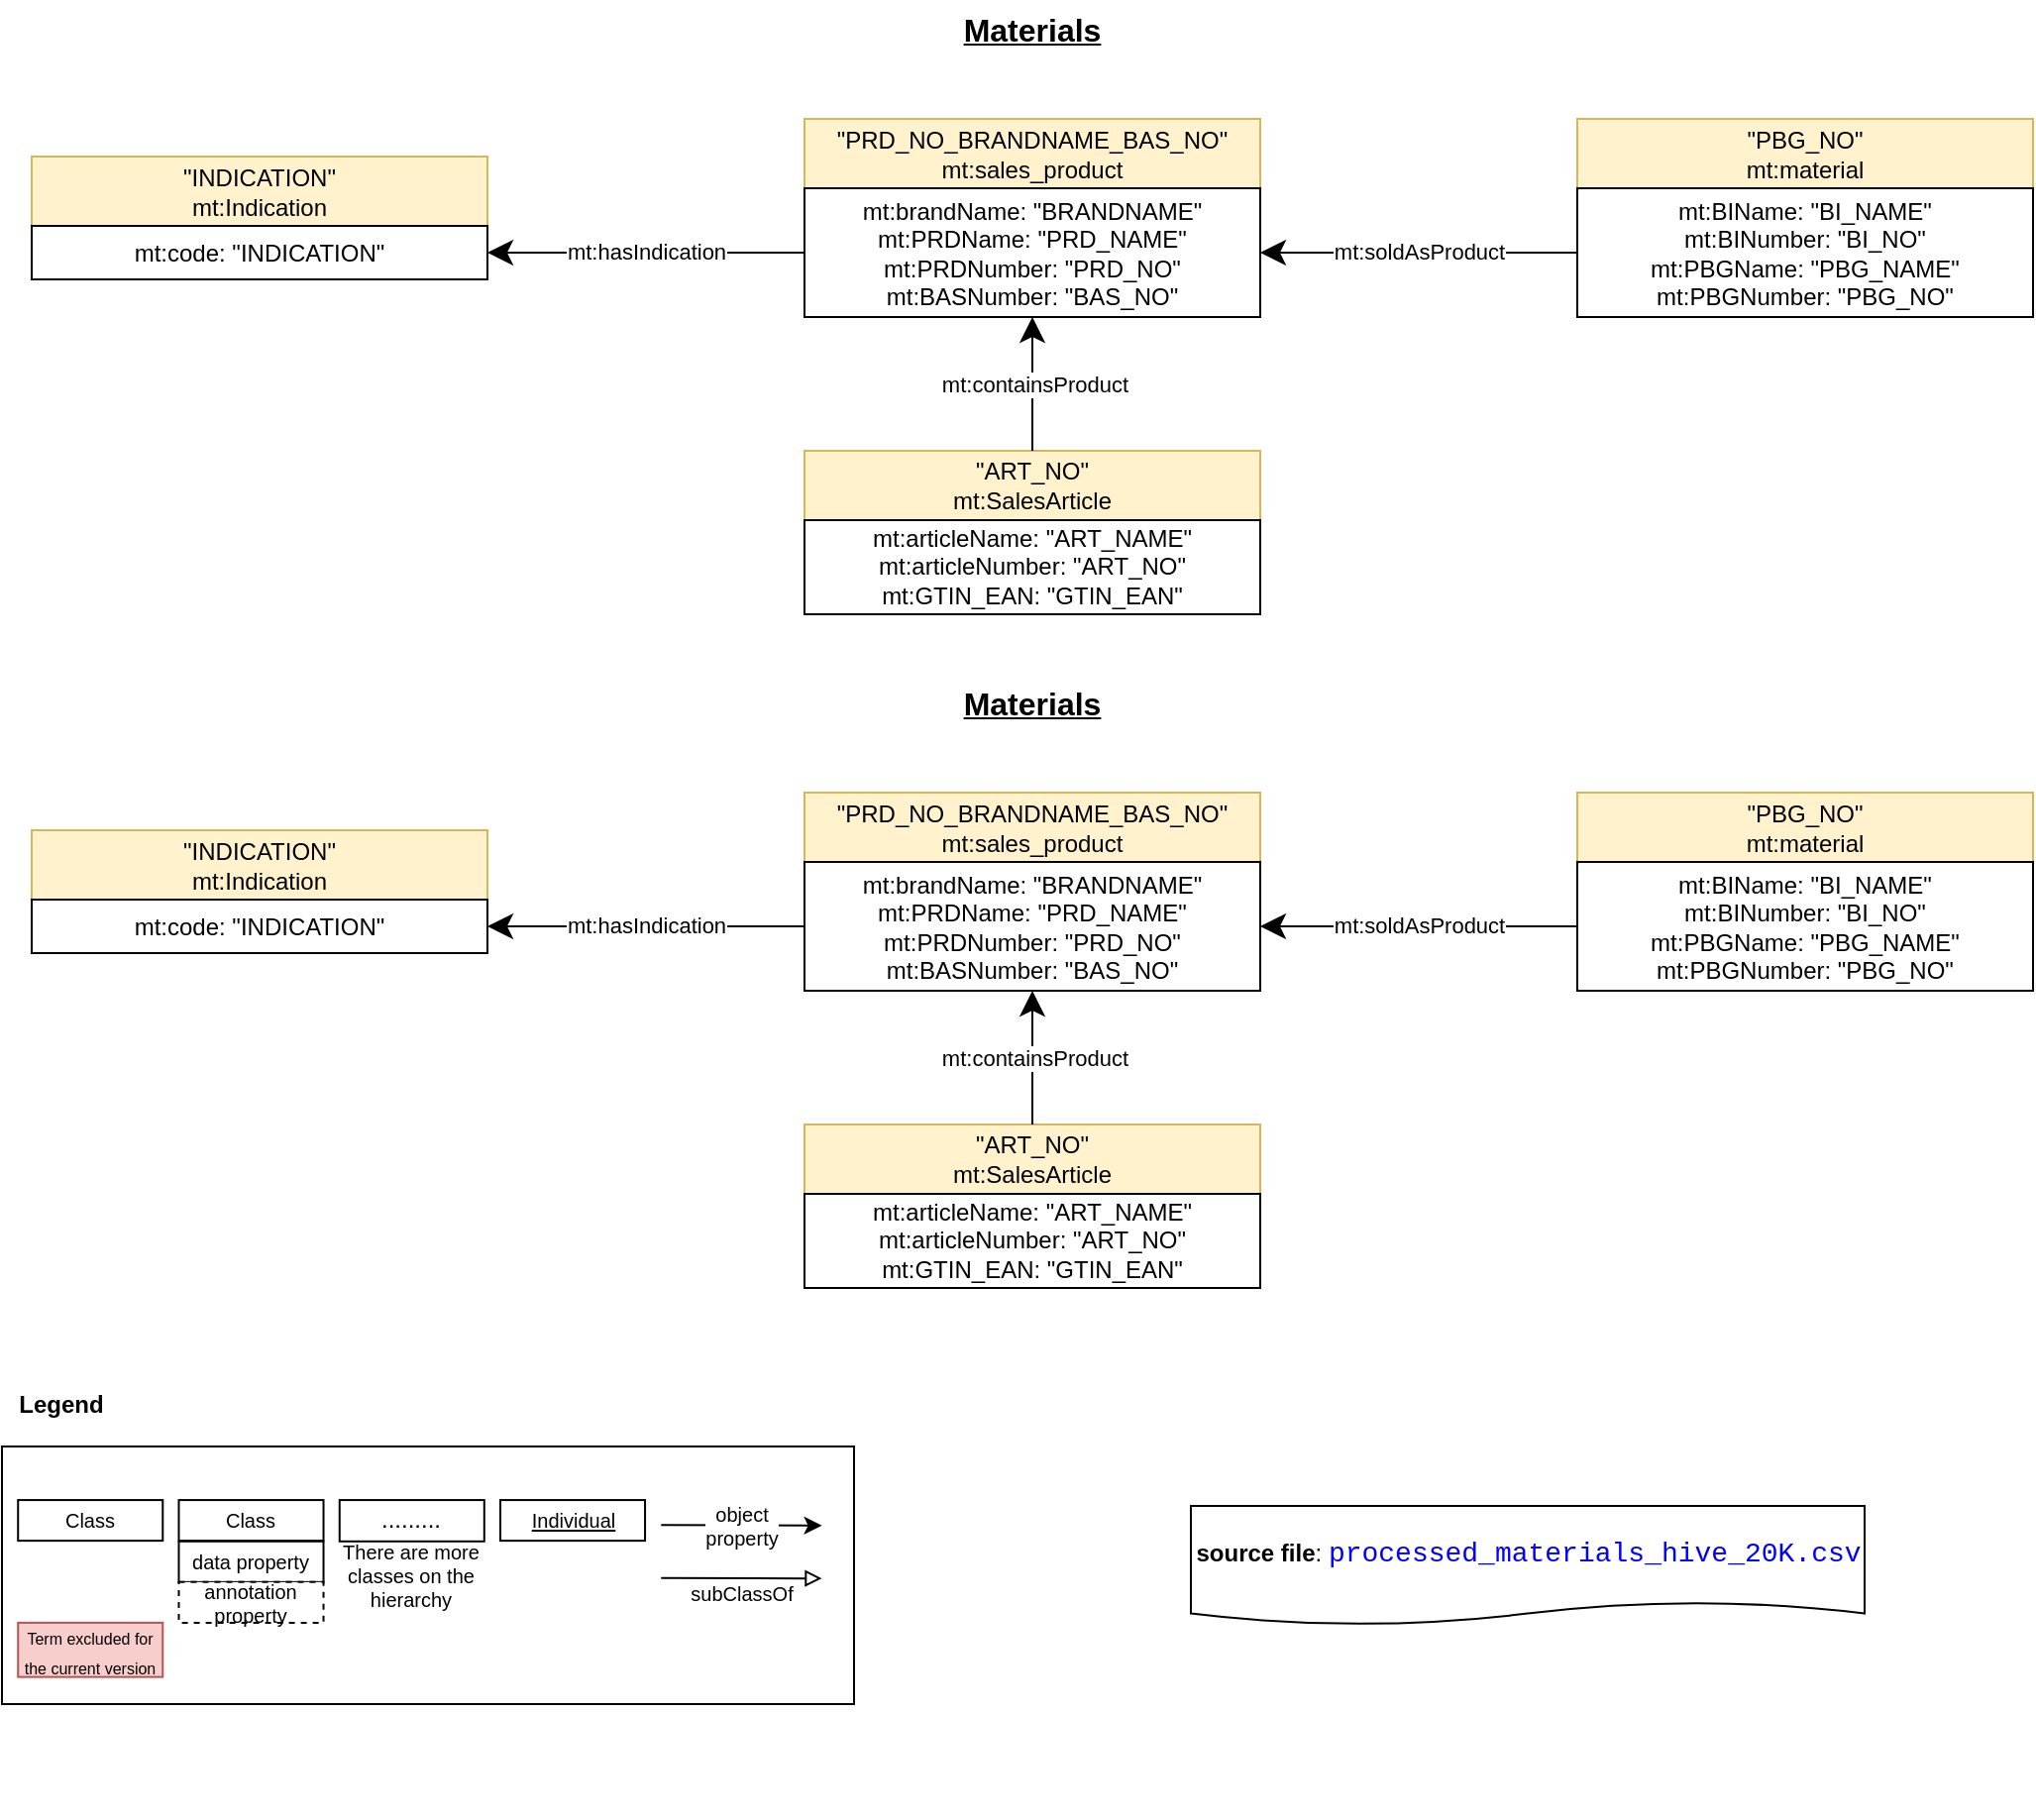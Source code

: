<mxfile version="20.7.4" type="device" pages="13"><diagram name="Materials-Materials" id="kcEgYjVr5axj90hQUTty"><mxGraphModel dx="107" dy="1441" grid="1" gridSize="10" guides="1" tooltips="1" connect="1" arrows="1" fold="1" page="1" pageScale="1" pageWidth="1169" pageHeight="827" math="0" shadow="0"><root><mxCell id="lVQI9pfECbwloKfyyBLL-0"/><object label="eCommerce" id="lVQI9pfECbwloKfyyBLL-1"><mxCell parent="lVQI9pfECbwloKfyyBLL-0"/></object><mxCell id="lVQI9pfECbwloKfyyBLL-2" value="" style="group" parent="lVQI9pfECbwloKfyyBLL-1" vertex="1" connectable="0"><mxGeometry x="1250" y="640" width="430" height="130" as="geometry"/></mxCell><mxCell id="lVQI9pfECbwloKfyyBLL-3" value="&lt;b&gt;&lt;br&gt;&lt;br&gt;&amp;nbsp; Legend&lt;br&gt;&lt;br&gt;&lt;br&gt;&lt;br&gt;&lt;br&gt;&lt;br&gt;&lt;br&gt;&lt;br&gt;&lt;br&gt;&lt;br&gt;&lt;br&gt;&lt;br&gt;&lt;br&gt;&lt;br&gt;&lt;/b&gt;&lt;span style=&quot;color: rgba(0 , 0 , 0 , 0) ; font-family: monospace ; font-size: 0px&quot;&gt;%3CmxGraphModel%3E%3Croot%3E%3CmxCell%20id%3D%220%22%2F%3E%3CmxCell%20id%3D%221%22%20parent%3D%220%22%2F%3E%3CmxCell%20id%3D%222%22%20value%3D%22Class%22%20style%3D%22rounded%3D0%3BwhiteSpace%3Dwrap%3Bhtml%3D1%3B%22%20vertex%3D%221%22%20parent%3D%221%22%3E%3CmxGeometry%20x%3D%22-1080%22%20y%3D%22370.88%22%20width%3D%2290%22%20height%3D%2230%22%20as%3D%22geometry%22%2F%3E%3C%2FmxCell%3E%3C%2Froot%3E%3C%2FmxGraphModel%3E&lt;/span&gt;&lt;b&gt;&lt;br&gt;&lt;/b&gt;" style="rounded=0;whiteSpace=wrap;html=1;align=left;" parent="lVQI9pfECbwloKfyyBLL-2" vertex="1"><mxGeometry width="430" height="130" as="geometry"/></mxCell><mxCell id="lVQI9pfECbwloKfyyBLL-4" value="Class" style="rounded=0;whiteSpace=wrap;html=1;fontSize=10;" parent="lVQI9pfECbwloKfyyBLL-2" vertex="1"><mxGeometry x="89.245" y="27.033" width="73.019" height="20.526" as="geometry"/></mxCell><mxCell id="lVQI9pfECbwloKfyyBLL-5" value="&lt;font style=&quot;font-size: 10px;&quot;&gt;Class&lt;/font&gt;" style="rounded=0;whiteSpace=wrap;html=1;" parent="lVQI9pfECbwloKfyyBLL-2" vertex="1"><mxGeometry x="8.113" y="27.033" width="73.019" height="20.526" as="geometry"/></mxCell><mxCell id="lVQI9pfECbwloKfyyBLL-6" value="data property" style="rounded=0;whiteSpace=wrap;html=1;fontSize=10;" parent="lVQI9pfECbwloKfyyBLL-2" vertex="1"><mxGeometry x="89.245" y="47.899" width="73.019" height="20.526" as="geometry"/></mxCell><mxCell id="lVQI9pfECbwloKfyyBLL-7" value="object&lt;br style=&quot;font-size: 10px;&quot;&gt;property" style="endArrow=classic;html=1;fontSize=10;" parent="lVQI9pfECbwloKfyyBLL-2" edge="1"><mxGeometry width="50" height="50" relative="1" as="geometry"><mxPoint x="332.642" y="39.575" as="sourcePoint"/><mxPoint x="413.774" y="39.917" as="targetPoint"/></mxGeometry></mxCell><mxCell id="lVQI9pfECbwloKfyyBLL-8" value="" style="endArrow=block;html=1;endFill=0;" parent="lVQI9pfECbwloKfyyBLL-2" edge="1"><mxGeometry width="50" height="50" relative="1" as="geometry"><mxPoint x="332.642" y="66.375" as="sourcePoint"/><mxPoint x="413.774" y="66.601" as="targetPoint"/></mxGeometry></mxCell><mxCell id="lVQI9pfECbwloKfyyBLL-9" value=".........&lt;br&gt;" style="rounded=0;whiteSpace=wrap;html=1;" parent="lVQI9pfECbwloKfyyBLL-2" vertex="1"><mxGeometry x="170.377" y="27.033" width="73.019" height="20.862" as="geometry"/></mxCell><mxCell id="lVQI9pfECbwloKfyyBLL-10" value="&lt;u style=&quot;font-size: 10px;&quot;&gt;Individual&lt;/u&gt;" style="rounded=0;whiteSpace=wrap;html=1;fontSize=10;" parent="lVQI9pfECbwloKfyyBLL-2" vertex="1"><mxGeometry x="251.509" y="27.033" width="73.019" height="20.526" as="geometry"/></mxCell><mxCell id="lVQI9pfECbwloKfyyBLL-11" value="annotation property" style="rounded=0;whiteSpace=wrap;html=1;dashed=1;fontSize=10;" parent="lVQI9pfECbwloKfyyBLL-2" vertex="1"><mxGeometry x="89.245" y="68.426" width="73.019" height="20.526" as="geometry"/></mxCell><mxCell id="lVQI9pfECbwloKfyyBLL-12" value="There are more classes on the hierarchy" style="text;html=1;align=center;verticalAlign=middle;whiteSpace=wrap;rounded=0;fontSize=10;" parent="lVQI9pfECbwloKfyyBLL-2" vertex="1"><mxGeometry x="158.208" y="58.154" width="97.358" height="13.684" as="geometry"/></mxCell><mxCell id="lVQI9pfECbwloKfyyBLL-13" value="subClassOf" style="text;html=1;strokeColor=none;fillColor=none;align=center;verticalAlign=middle;whiteSpace=wrap;rounded=0;fontSize=10;" parent="lVQI9pfECbwloKfyyBLL-2" vertex="1"><mxGeometry x="324.528" y="67.402" width="97.358" height="13.684" as="geometry"/></mxCell><mxCell id="lVQI9pfECbwloKfyyBLL-14" value="&lt;font style=&quot;font-size: 8px;&quot;&gt;Term excluded for the current version&lt;/font&gt;" style="rounded=0;whiteSpace=wrap;html=1;fillColor=#f8cecc;strokeColor=#b85450;" parent="lVQI9pfECbwloKfyyBLL-2" vertex="1"><mxGeometry x="8.113" y="88.947" width="73.019" height="27.368" as="geometry"/></mxCell><mxCell id="lVQI9pfECbwloKfyyBLL-15" value="Materials" style="text;html=1;strokeColor=none;fillColor=none;align=center;verticalAlign=middle;whiteSpace=wrap;rounded=0;dashed=1;fontSize=16;fontStyle=5" parent="lVQI9pfECbwloKfyyBLL-1" vertex="1"><mxGeometry x="1740" y="250" width="60" height="30" as="geometry"/></mxCell><mxCell id="lVQI9pfECbwloKfyyBLL-16" value="&lt;b style=&quot;font-family: helvetica; text-align: left; background-color: initial;&quot;&gt;source file&lt;/b&gt;&lt;span style=&quot;font-family: helvetica; text-align: left; background-color: initial;&quot;&gt;:&amp;nbsp;&lt;/span&gt;&lt;span style=&quot;color: rgb(0, 0, 255); background-color: rgb(255, 255, 255); font-family: Consolas, &amp;quot;Courier New&amp;quot;, monospace; font-size: 14px;&quot;&gt;processed_materials_hive_20K.csv&lt;/span&gt;" style="shape=document;html=1;boundedLbl=1;rounded=0;sketch=0;flipH=0;flipV=0;labelPosition=center;verticalLabelPosition=middle;align=center;verticalAlign=middle;spacingLeft=0;size=0.191;labelBackgroundColor=none;" parent="lVQI9pfECbwloKfyyBLL-1" vertex="1"><mxGeometry x="1850" y="670" width="340" height="60" as="geometry"/></mxCell><mxCell id="lVQI9pfECbwloKfyyBLL-17" value="&quot;ART_NO&quot;&lt;br&gt;mt:SalesArticle" style="rounded=0;whiteSpace=wrap;html=1;labelBackgroundColor=none;fillColor=#fff2cc;strokeColor=#d6b656;noLabel=0;" parent="lVQI9pfECbwloKfyyBLL-1" vertex="1"><mxGeometry x="1655" y="477.5" width="230" height="35" as="geometry"/></mxCell><mxCell id="lVQI9pfECbwloKfyyBLL-18" value="mt:articleName: &quot;ART_NAME&quot;&lt;br&gt;mt:articleNumber: &quot;ART_NO&quot;&lt;br&gt;mt:GTIN_EAN: &quot;GTIN_EAN&quot;" style="rounded=0;whiteSpace=wrap;html=1;" parent="lVQI9pfECbwloKfyyBLL-1" vertex="1"><mxGeometry x="1655" y="512.5" width="230" height="47.5" as="geometry"/></mxCell><mxCell id="lVQI9pfECbwloKfyyBLL-19" value="&quot;PRD_NO_BRANDNAME_BAS_NO&quot;&lt;br&gt;mt:sales_product" style="rounded=0;whiteSpace=wrap;html=1;labelBackgroundColor=none;fillColor=#fff2cc;strokeColor=#d6b656;noLabel=0;" parent="lVQI9pfECbwloKfyyBLL-1" vertex="1"><mxGeometry x="1655" y="310" width="230" height="35" as="geometry"/></mxCell><mxCell id="lVQI9pfECbwloKfyyBLL-20" value="mt:brandName: &quot;BRANDNAME&quot;&lt;br&gt;mt:PRDName: &quot;PRD_NAME&quot;&lt;br&gt;mt:PRDNumber: &quot;PRD_NO&quot;&lt;br&gt;mt:BASNumber: &quot;BAS_NO&quot;" style="rounded=0;whiteSpace=wrap;html=1;" parent="lVQI9pfECbwloKfyyBLL-1" vertex="1"><mxGeometry x="1655" y="345" width="230" height="65" as="geometry"/></mxCell><mxCell id="lVQI9pfECbwloKfyyBLL-21" value="mt:containsProduct" style="endArrow=classic;html=1;exitX=0.5;exitY=0;exitDx=0;exitDy=0;entryX=0.5;entryY=1;entryDx=0;entryDy=0;rounded=0;endSize=10;startArrow=none;startFill=0;startSize=7;" parent="lVQI9pfECbwloKfyyBLL-1" source="lVQI9pfECbwloKfyyBLL-17" target="lVQI9pfECbwloKfyyBLL-20" edge="1"><mxGeometry x="0.0" y="-1" width="50" height="50" relative="1" as="geometry"><mxPoint x="1374.5" y="440" as="sourcePoint"/><mxPoint x="1374.5" y="345" as="targetPoint"/><Array as="points"/><mxPoint as="offset"/></mxGeometry></mxCell><mxCell id="lVQI9pfECbwloKfyyBLL-22" value="&quot;INDICATION&quot;&lt;br&gt;mt:Indication" style="rounded=0;whiteSpace=wrap;html=1;labelBackgroundColor=none;fillColor=#fff2cc;strokeColor=#d6b656;noLabel=0;" parent="lVQI9pfECbwloKfyyBLL-1" vertex="1"><mxGeometry x="1265" y="329" width="230" height="35" as="geometry"/></mxCell><mxCell id="lVQI9pfECbwloKfyyBLL-23" value="mt:code: &quot;INDICATION&quot;" style="rounded=0;whiteSpace=wrap;html=1;" parent="lVQI9pfECbwloKfyyBLL-1" vertex="1"><mxGeometry x="1265" y="364" width="230" height="27" as="geometry"/></mxCell><mxCell id="lVQI9pfECbwloKfyyBLL-24" value="mt:hasIndication" style="endArrow=classic;html=1;exitX=0;exitY=0.5;exitDx=0;exitDy=0;entryX=1;entryY=0.5;entryDx=0;entryDy=0;rounded=0;endSize=10;startArrow=none;startFill=0;startSize=7;" parent="lVQI9pfECbwloKfyyBLL-1" source="lVQI9pfECbwloKfyyBLL-20" target="lVQI9pfECbwloKfyyBLL-23" edge="1"><mxGeometry x="0.0" y="-1" width="50" height="50" relative="1" as="geometry"><mxPoint x="1780" y="487.5" as="sourcePoint"/><mxPoint x="1780" y="420" as="targetPoint"/><Array as="points"/><mxPoint as="offset"/></mxGeometry></mxCell><mxCell id="lVQI9pfECbwloKfyyBLL-25" value="&quot;PBG_NO&quot;&lt;br&gt;mt:material" style="rounded=0;whiteSpace=wrap;html=1;labelBackgroundColor=none;fillColor=#fff2cc;strokeColor=#d6b656;noLabel=0;" parent="lVQI9pfECbwloKfyyBLL-1" vertex="1"><mxGeometry x="2045" y="310" width="230" height="35" as="geometry"/></mxCell><mxCell id="lVQI9pfECbwloKfyyBLL-26" value="mt:BIName: &quot;BI_NAME&quot;&lt;br&gt;mt:BINumber: &quot;BI_NO&quot;&lt;br&gt;mt:PBGName: &quot;PBG_NAME&quot;&lt;br&gt;mt:PBGNumber: &quot;PBG_NO&quot;" style="rounded=0;whiteSpace=wrap;html=1;" parent="lVQI9pfECbwloKfyyBLL-1" vertex="1"><mxGeometry x="2045" y="345" width="230" height="65" as="geometry"/></mxCell><mxCell id="lVQI9pfECbwloKfyyBLL-27" value="mt:soldAsProduct" style="endArrow=classic;html=1;exitX=0;exitY=0.5;exitDx=0;exitDy=0;entryX=1;entryY=0.5;entryDx=0;entryDy=0;rounded=0;endSize=10;startArrow=none;startFill=0;startSize=7;" parent="lVQI9pfECbwloKfyyBLL-1" source="lVQI9pfECbwloKfyyBLL-26" edge="1"><mxGeometry x="0.0" y="-1" width="50" height="50" relative="1" as="geometry"><mxPoint x="2170" y="487.5" as="sourcePoint"/><mxPoint x="1885" y="377.5" as="targetPoint"/><Array as="points"/><mxPoint as="offset"/></mxGeometry></mxCell><mxCell id="lVQI9pfECbwloKfyyBLL-28" value="Materials" style="text;html=1;strokeColor=none;fillColor=none;align=center;verticalAlign=middle;whiteSpace=wrap;rounded=0;dashed=1;fontSize=16;fontStyle=5" parent="lVQI9pfECbwloKfyyBLL-1" vertex="1"><mxGeometry x="1720" y="-90" width="100" height="30" as="geometry"/></mxCell><mxCell id="WWydt9tZsdGSIxoyFsEu-0" value="&quot;ART_NO&quot;&lt;br&gt;mt:SalesArticle" style="rounded=0;whiteSpace=wrap;html=1;labelBackgroundColor=none;fillColor=#fff2cc;strokeColor=#d6b656;noLabel=0;" parent="lVQI9pfECbwloKfyyBLL-1" vertex="1"><mxGeometry x="1655" y="137.5" width="230" height="35" as="geometry"/></mxCell><mxCell id="WWydt9tZsdGSIxoyFsEu-1" value="mt:articleName: &quot;ART_NAME&quot;&lt;br&gt;mt:articleNumber: &quot;ART_NO&quot;&lt;br&gt;mt:GTIN_EAN: &quot;GTIN_EAN&quot;" style="rounded=0;whiteSpace=wrap;html=1;" parent="lVQI9pfECbwloKfyyBLL-1" vertex="1"><mxGeometry x="1655" y="172.5" width="230" height="47.5" as="geometry"/></mxCell><mxCell id="WWydt9tZsdGSIxoyFsEu-2" value="&quot;PRD_NO_BRANDNAME_BAS_NO&quot;&lt;br&gt;mt:sales_product" style="rounded=0;whiteSpace=wrap;html=1;labelBackgroundColor=none;fillColor=#fff2cc;strokeColor=#d6b656;noLabel=0;" parent="lVQI9pfECbwloKfyyBLL-1" vertex="1"><mxGeometry x="1655" y="-30" width="230" height="35" as="geometry"/></mxCell><mxCell id="WWydt9tZsdGSIxoyFsEu-3" value="mt:brandName: &quot;BRANDNAME&quot;&lt;br&gt;mt:PRDName: &quot;PRD_NAME&quot;&lt;br&gt;mt:PRDNumber: &quot;PRD_NO&quot;&lt;br&gt;mt:BASNumber: &quot;BAS_NO&quot;" style="rounded=0;whiteSpace=wrap;html=1;" parent="lVQI9pfECbwloKfyyBLL-1" vertex="1"><mxGeometry x="1655" y="5" width="230" height="65" as="geometry"/></mxCell><mxCell id="WWydt9tZsdGSIxoyFsEu-4" value="mt:containsProduct" style="endArrow=classic;html=1;exitX=0.5;exitY=0;exitDx=0;exitDy=0;entryX=0.5;entryY=1;entryDx=0;entryDy=0;rounded=0;endSize=10;startArrow=none;startFill=0;startSize=7;" parent="lVQI9pfECbwloKfyyBLL-1" source="WWydt9tZsdGSIxoyFsEu-0" target="WWydt9tZsdGSIxoyFsEu-3" edge="1"><mxGeometry x="0.0" y="-1" width="50" height="50" relative="1" as="geometry"><mxPoint x="1374.5" y="100" as="sourcePoint"/><mxPoint x="1374.5" y="5" as="targetPoint"/><Array as="points"/><mxPoint as="offset"/></mxGeometry></mxCell><mxCell id="WWydt9tZsdGSIxoyFsEu-5" value="&quot;INDICATION&quot;&lt;br&gt;mt:Indication" style="rounded=0;whiteSpace=wrap;html=1;labelBackgroundColor=none;fillColor=#fff2cc;strokeColor=#d6b656;noLabel=0;" parent="lVQI9pfECbwloKfyyBLL-1" vertex="1"><mxGeometry x="1265" y="-11" width="230" height="35" as="geometry"/></mxCell><mxCell id="WWydt9tZsdGSIxoyFsEu-6" value="mt:code: &quot;INDICATION&quot;" style="rounded=0;whiteSpace=wrap;html=1;" parent="lVQI9pfECbwloKfyyBLL-1" vertex="1"><mxGeometry x="1265" y="24" width="230" height="27" as="geometry"/></mxCell><mxCell id="WWydt9tZsdGSIxoyFsEu-7" value="mt:hasIndication" style="endArrow=classic;html=1;exitX=0;exitY=0.5;exitDx=0;exitDy=0;entryX=1;entryY=0.5;entryDx=0;entryDy=0;rounded=0;endSize=10;startArrow=none;startFill=0;startSize=7;" parent="lVQI9pfECbwloKfyyBLL-1" source="WWydt9tZsdGSIxoyFsEu-3" target="WWydt9tZsdGSIxoyFsEu-6" edge="1"><mxGeometry x="0.0" y="-1" width="50" height="50" relative="1" as="geometry"><mxPoint x="1780" y="147.5" as="sourcePoint"/><mxPoint x="1780" y="80" as="targetPoint"/><Array as="points"/><mxPoint as="offset"/></mxGeometry></mxCell><mxCell id="WWydt9tZsdGSIxoyFsEu-8" value="&quot;PBG_NO&quot;&lt;br&gt;mt:material" style="rounded=0;whiteSpace=wrap;html=1;labelBackgroundColor=none;fillColor=#fff2cc;strokeColor=#d6b656;noLabel=0;" parent="lVQI9pfECbwloKfyyBLL-1" vertex="1"><mxGeometry x="2045" y="-30" width="230" height="35" as="geometry"/></mxCell><mxCell id="WWydt9tZsdGSIxoyFsEu-9" value="mt:BIName: &quot;BI_NAME&quot;&lt;br&gt;mt:BINumber: &quot;BI_NO&quot;&lt;br&gt;mt:PBGName: &quot;PBG_NAME&quot;&lt;br&gt;mt:PBGNumber: &quot;PBG_NO&quot;" style="rounded=0;whiteSpace=wrap;html=1;" parent="lVQI9pfECbwloKfyyBLL-1" vertex="1"><mxGeometry x="2045" y="5" width="230" height="65" as="geometry"/></mxCell><mxCell id="WWydt9tZsdGSIxoyFsEu-10" value="mt:soldAsProduct" style="endArrow=classic;html=1;exitX=0;exitY=0.5;exitDx=0;exitDy=0;entryX=1;entryY=0.5;entryDx=0;entryDy=0;rounded=0;endSize=10;startArrow=none;startFill=0;startSize=7;" parent="lVQI9pfECbwloKfyyBLL-1" source="WWydt9tZsdGSIxoyFsEu-9" edge="1"><mxGeometry x="0.0" y="-1" width="50" height="50" relative="1" as="geometry"><mxPoint x="2170" y="147.5" as="sourcePoint"/><mxPoint x="1885" y="37.5" as="targetPoint"/><Array as="points"/><mxPoint as="offset"/></mxGeometry></mxCell></root></mxGraphModel></diagram><diagram name="Materials-eCommerceGold" id="Lz31in2iSn9LFSos_YHV"><mxGraphModel dx="251" dy="1464" grid="1" gridSize="10" guides="1" tooltips="1" connect="1" arrows="1" fold="1" page="1" pageScale="1" pageWidth="1169" pageHeight="827" math="0" shadow="0"><root><mxCell id="PvIxfm1AQ0kEmqwL4MEV-0"/><object label="eCommerce" id="PvIxfm1AQ0kEmqwL4MEV-1"><mxCell parent="PvIxfm1AQ0kEmqwL4MEV-0"/></object><mxCell id="PvIxfm1AQ0kEmqwL4MEV-2" value="" style="group" parent="PvIxfm1AQ0kEmqwL4MEV-1" vertex="1" connectable="0"><mxGeometry x="1250" y="640" width="430" height="130" as="geometry"/></mxCell><mxCell id="PvIxfm1AQ0kEmqwL4MEV-3" value="&lt;b&gt;&lt;br&gt;&lt;br&gt;&amp;nbsp; Legend&lt;br&gt;&lt;br&gt;&lt;br&gt;&lt;br&gt;&lt;br&gt;&lt;br&gt;&lt;br&gt;&lt;br&gt;&lt;br&gt;&lt;br&gt;&lt;br&gt;&lt;br&gt;&lt;br&gt;&lt;br&gt;&lt;/b&gt;&lt;span style=&quot;color: rgba(0 , 0 , 0 , 0) ; font-family: monospace ; font-size: 0px&quot;&gt;%3CmxGraphModel%3E%3Croot%3E%3CmxCell%20id%3D%220%22%2F%3E%3CmxCell%20id%3D%221%22%20parent%3D%220%22%2F%3E%3CmxCell%20id%3D%222%22%20value%3D%22Class%22%20style%3D%22rounded%3D0%3BwhiteSpace%3Dwrap%3Bhtml%3D1%3B%22%20vertex%3D%221%22%20parent%3D%221%22%3E%3CmxGeometry%20x%3D%22-1080%22%20y%3D%22370.88%22%20width%3D%2290%22%20height%3D%2230%22%20as%3D%22geometry%22%2F%3E%3C%2FmxCell%3E%3C%2Froot%3E%3C%2FmxGraphModel%3E&lt;/span&gt;&lt;b&gt;&lt;br&gt;&lt;/b&gt;" style="rounded=0;whiteSpace=wrap;html=1;align=left;" parent="PvIxfm1AQ0kEmqwL4MEV-2" vertex="1"><mxGeometry width="430" height="130" as="geometry"/></mxCell><mxCell id="PvIxfm1AQ0kEmqwL4MEV-4" value="Class" style="rounded=0;whiteSpace=wrap;html=1;fontSize=10;" parent="PvIxfm1AQ0kEmqwL4MEV-2" vertex="1"><mxGeometry x="89.245" y="27.033" width="73.019" height="20.526" as="geometry"/></mxCell><mxCell id="PvIxfm1AQ0kEmqwL4MEV-5" value="&lt;font style=&quot;font-size: 10px;&quot;&gt;Class&lt;/font&gt;" style="rounded=0;whiteSpace=wrap;html=1;" parent="PvIxfm1AQ0kEmqwL4MEV-2" vertex="1"><mxGeometry x="8.113" y="27.033" width="73.019" height="20.526" as="geometry"/></mxCell><mxCell id="PvIxfm1AQ0kEmqwL4MEV-6" value="data property" style="rounded=0;whiteSpace=wrap;html=1;fontSize=10;" parent="PvIxfm1AQ0kEmqwL4MEV-2" vertex="1"><mxGeometry x="89.245" y="47.899" width="73.019" height="20.526" as="geometry"/></mxCell><mxCell id="PvIxfm1AQ0kEmqwL4MEV-7" value="object&lt;br style=&quot;font-size: 10px;&quot;&gt;property" style="endArrow=classic;html=1;fontSize=10;" parent="PvIxfm1AQ0kEmqwL4MEV-2" edge="1"><mxGeometry width="50" height="50" relative="1" as="geometry"><mxPoint x="332.642" y="39.575" as="sourcePoint"/><mxPoint x="413.774" y="39.917" as="targetPoint"/></mxGeometry></mxCell><mxCell id="PvIxfm1AQ0kEmqwL4MEV-8" value="" style="endArrow=block;html=1;endFill=0;" parent="PvIxfm1AQ0kEmqwL4MEV-2" edge="1"><mxGeometry width="50" height="50" relative="1" as="geometry"><mxPoint x="332.642" y="66.375" as="sourcePoint"/><mxPoint x="413.774" y="66.601" as="targetPoint"/></mxGeometry></mxCell><mxCell id="PvIxfm1AQ0kEmqwL4MEV-9" value=".........&lt;br&gt;" style="rounded=0;whiteSpace=wrap;html=1;" parent="PvIxfm1AQ0kEmqwL4MEV-2" vertex="1"><mxGeometry x="170.377" y="27.033" width="73.019" height="20.862" as="geometry"/></mxCell><mxCell id="PvIxfm1AQ0kEmqwL4MEV-10" value="&lt;u style=&quot;font-size: 10px;&quot;&gt;Individual&lt;/u&gt;" style="rounded=0;whiteSpace=wrap;html=1;fontSize=10;" parent="PvIxfm1AQ0kEmqwL4MEV-2" vertex="1"><mxGeometry x="251.509" y="27.033" width="73.019" height="20.526" as="geometry"/></mxCell><mxCell id="PvIxfm1AQ0kEmqwL4MEV-11" value="annotation property" style="rounded=0;whiteSpace=wrap;html=1;dashed=1;fontSize=10;" parent="PvIxfm1AQ0kEmqwL4MEV-2" vertex="1"><mxGeometry x="89.245" y="68.426" width="73.019" height="20.526" as="geometry"/></mxCell><mxCell id="PvIxfm1AQ0kEmqwL4MEV-12" value="There are more classes on the hierarchy" style="text;html=1;align=center;verticalAlign=middle;whiteSpace=wrap;rounded=0;fontSize=10;" parent="PvIxfm1AQ0kEmqwL4MEV-2" vertex="1"><mxGeometry x="158.208" y="58.154" width="97.358" height="13.684" as="geometry"/></mxCell><mxCell id="PvIxfm1AQ0kEmqwL4MEV-13" value="subClassOf" style="text;html=1;strokeColor=none;fillColor=none;align=center;verticalAlign=middle;whiteSpace=wrap;rounded=0;fontSize=10;" parent="PvIxfm1AQ0kEmqwL4MEV-2" vertex="1"><mxGeometry x="324.528" y="67.402" width="97.358" height="13.684" as="geometry"/></mxCell><mxCell id="PvIxfm1AQ0kEmqwL4MEV-14" value="&lt;font style=&quot;font-size: 8px;&quot;&gt;Term excluded for the current version&lt;/font&gt;" style="rounded=0;whiteSpace=wrap;html=1;fillColor=#f8cecc;strokeColor=#b85450;" parent="PvIxfm1AQ0kEmqwL4MEV-2" vertex="1"><mxGeometry x="8.113" y="88.947" width="73.019" height="27.368" as="geometry"/></mxCell><mxCell id="PvIxfm1AQ0kEmqwL4MEV-15" value="Materials" style="text;html=1;strokeColor=none;fillColor=none;align=center;verticalAlign=middle;whiteSpace=wrap;rounded=0;dashed=1;fontSize=16;fontStyle=5" parent="PvIxfm1AQ0kEmqwL4MEV-1" vertex="1"><mxGeometry x="1722.75" y="250" width="60" height="30" as="geometry"/></mxCell><mxCell id="PvIxfm1AQ0kEmqwL4MEV-16" value="&lt;b style=&quot;font-family: helvetica; text-align: left; background-color: initial;&quot;&gt;source file&lt;/b&gt;&lt;span style=&quot;font-family: helvetica; text-align: left; background-color: initial;&quot;&gt;:&amp;nbsp;&lt;/span&gt;&lt;span style=&quot;color: rgb(0, 0, 255); background-color: rgb(255, 255, 255); font-family: Consolas, &amp;quot;Courier New&amp;quot;, monospace; font-size: 14px;&quot;&gt;processed_materials_hive_20K.csv&lt;/span&gt;" style="shape=document;html=1;boundedLbl=1;rounded=0;sketch=0;flipH=0;flipV=0;labelPosition=center;verticalLabelPosition=middle;align=center;verticalAlign=middle;spacingLeft=0;size=0.191;labelBackgroundColor=none;" parent="PvIxfm1AQ0kEmqwL4MEV-1" vertex="1"><mxGeometry x="1850" y="670" width="340" height="60" as="geometry"/></mxCell><mxCell id="PvIxfm1AQ0kEmqwL4MEV-17" value="&quot;ART_NO&quot;&lt;br&gt;mt:SalesArticle" style="rounded=0;whiteSpace=wrap;html=1;labelBackgroundColor=none;fillColor=#fff2cc;strokeColor=#d6b656;noLabel=0;" parent="PvIxfm1AQ0kEmqwL4MEV-1" vertex="1"><mxGeometry x="1655" y="477.5" width="230" height="35" as="geometry"/></mxCell><mxCell id="PvIxfm1AQ0kEmqwL4MEV-18" value="mt:articleName: &quot;ART_NAME&quot;&lt;br&gt;mt:articleNumber: &quot;ART_NO&quot;&lt;br&gt;mt:GTIN_EAN: &quot;GTIN_EAN&quot;" style="rounded=0;whiteSpace=wrap;html=1;" parent="PvIxfm1AQ0kEmqwL4MEV-1" vertex="1"><mxGeometry x="1655" y="512.5" width="230" height="47.5" as="geometry"/></mxCell><mxCell id="PvIxfm1AQ0kEmqwL4MEV-19" value="&quot;PRD_NO_BRANDNAME_BAS_NO&quot;&lt;br&gt;mt:sales_product" style="rounded=0;whiteSpace=wrap;html=1;labelBackgroundColor=none;fillColor=#fff2cc;strokeColor=#d6b656;noLabel=0;" parent="PvIxfm1AQ0kEmqwL4MEV-1" vertex="1"><mxGeometry x="1655" y="310" width="230" height="35" as="geometry"/></mxCell><mxCell id="PvIxfm1AQ0kEmqwL4MEV-20" value="mt:brandName: &quot;BRANDNAME&quot;&lt;br&gt;mt:PRDName: &quot;PRD_NAME&quot;&lt;br&gt;mt:PRDNumber: &quot;PRD_NO&quot;&lt;br&gt;mt:BASNumber: &quot;BAS_NO&quot;" style="rounded=0;whiteSpace=wrap;html=1;" parent="PvIxfm1AQ0kEmqwL4MEV-1" vertex="1"><mxGeometry x="1655" y="345" width="230" height="65" as="geometry"/></mxCell><mxCell id="PvIxfm1AQ0kEmqwL4MEV-21" value="mt:containsProduct" style="endArrow=classic;html=1;exitX=0.5;exitY=0;exitDx=0;exitDy=0;entryX=0.5;entryY=1;entryDx=0;entryDy=0;rounded=0;endSize=10;startArrow=none;startFill=0;startSize=7;" parent="PvIxfm1AQ0kEmqwL4MEV-1" source="PvIxfm1AQ0kEmqwL4MEV-17" target="PvIxfm1AQ0kEmqwL4MEV-20" edge="1"><mxGeometry x="0.0" y="-1" width="50" height="50" relative="1" as="geometry"><mxPoint x="1374.5" y="440" as="sourcePoint"/><mxPoint x="1374.5" y="345" as="targetPoint"/><Array as="points"/><mxPoint as="offset"/></mxGeometry></mxCell><mxCell id="PvIxfm1AQ0kEmqwL4MEV-22" value="&quot;INDICATION&quot;&lt;br&gt;mt:Indication" style="rounded=0;whiteSpace=wrap;html=1;labelBackgroundColor=none;fillColor=#fff2cc;strokeColor=#d6b656;noLabel=0;" parent="PvIxfm1AQ0kEmqwL4MEV-1" vertex="1"><mxGeometry x="1265" y="329" width="230" height="35" as="geometry"/></mxCell><mxCell id="PvIxfm1AQ0kEmqwL4MEV-23" value="mt:code: &quot;INDICATION&quot;" style="rounded=0;whiteSpace=wrap;html=1;" parent="PvIxfm1AQ0kEmqwL4MEV-1" vertex="1"><mxGeometry x="1265" y="364" width="230" height="27" as="geometry"/></mxCell><mxCell id="PvIxfm1AQ0kEmqwL4MEV-24" value="mt:hasIndication" style="endArrow=classic;html=1;exitX=0;exitY=0.5;exitDx=0;exitDy=0;entryX=1;entryY=0.5;entryDx=0;entryDy=0;rounded=0;endSize=10;startArrow=none;startFill=0;startSize=7;" parent="PvIxfm1AQ0kEmqwL4MEV-1" source="PvIxfm1AQ0kEmqwL4MEV-20" target="PvIxfm1AQ0kEmqwL4MEV-23" edge="1"><mxGeometry x="0.0" y="-1" width="50" height="50" relative="1" as="geometry"><mxPoint x="1780" y="487.5" as="sourcePoint"/><mxPoint x="1780" y="420" as="targetPoint"/><Array as="points"/><mxPoint as="offset"/></mxGeometry></mxCell><mxCell id="PvIxfm1AQ0kEmqwL4MEV-25" value="&quot;PBG_NO&quot;&lt;br&gt;mt:material" style="rounded=0;whiteSpace=wrap;html=1;labelBackgroundColor=none;fillColor=#fff2cc;strokeColor=#d6b656;noLabel=0;" parent="PvIxfm1AQ0kEmqwL4MEV-1" vertex="1"><mxGeometry x="2045" y="310" width="230" height="35" as="geometry"/></mxCell><mxCell id="PvIxfm1AQ0kEmqwL4MEV-26" value="mt:BIName: &quot;BI_NAME&quot;&lt;br&gt;mt:BINumber: &quot;BI_NO&quot;&lt;br&gt;mt:PBGName: &quot;PBG_NAME&quot;&lt;br&gt;mt:PBGNumber: &quot;PBG_NO&quot;" style="rounded=0;whiteSpace=wrap;html=1;" parent="PvIxfm1AQ0kEmqwL4MEV-1" vertex="1"><mxGeometry x="2045" y="345" width="230" height="65" as="geometry"/></mxCell><mxCell id="PvIxfm1AQ0kEmqwL4MEV-27" value="mt:soldAsProduct" style="endArrow=classic;html=1;exitX=0;exitY=0.5;exitDx=0;exitDy=0;entryX=1;entryY=0.5;entryDx=0;entryDy=0;rounded=0;endSize=10;startArrow=none;startFill=0;startSize=7;" parent="PvIxfm1AQ0kEmqwL4MEV-1" source="PvIxfm1AQ0kEmqwL4MEV-26" edge="1"><mxGeometry x="0.0" y="-1" width="50" height="50" relative="1" as="geometry"><mxPoint x="2170" y="487.5" as="sourcePoint"/><mxPoint x="1885" y="377.5" as="targetPoint"/><Array as="points"/><mxPoint as="offset"/></mxGeometry></mxCell><mxCell id="PvIxfm1AQ0kEmqwL4MEV-28" value="eCommerceGold" style="text;html=1;strokeColor=none;fillColor=none;align=center;verticalAlign=middle;whiteSpace=wrap;rounded=0;dashed=1;fontSize=16;fontStyle=5" parent="PvIxfm1AQ0kEmqwL4MEV-1" vertex="1"><mxGeometry x="1695" y="-70" width="170" height="30" as="geometry"/></mxCell><mxCell id="PvIxfm1AQ0kEmqwL4MEV-29" value="&quot;ART_NO&quot;&lt;br&gt;ecd:salesArticle" style="rounded=0;whiteSpace=wrap;html=1;labelBackgroundColor=none;fillColor=#fff2cc;strokeColor=#d6b656;noLabel=0;" parent="PvIxfm1AQ0kEmqwL4MEV-1" vertex="1"><mxGeometry x="1665" y="137.5" width="230" height="35" as="geometry"/></mxCell><mxCell id="PvIxfm1AQ0kEmqwL4MEV-31" value="&quot;PRD_NO_BRANDNAME_BAS_NO&quot;&lt;br&gt;ecd:Product" style="rounded=0;whiteSpace=wrap;html=1;labelBackgroundColor=none;fillColor=#fff2cc;strokeColor=#d6b656;noLabel=0;" parent="PvIxfm1AQ0kEmqwL4MEV-1" vertex="1"><mxGeometry x="1665" y="-5" width="230" height="35" as="geometry"/></mxCell><mxCell id="PvIxfm1AQ0kEmqwL4MEV-32" value="ecd:productNo: &quot;PRD_NO&quot;&lt;br&gt;ecd:descriptionProduct: &quot;PRD_NAME&quot;" style="rounded=0;whiteSpace=wrap;html=1;" parent="PvIxfm1AQ0kEmqwL4MEV-1" vertex="1"><mxGeometry x="1665" y="30" width="230" height="45" as="geometry"/></mxCell><mxCell id="PvIxfm1AQ0kEmqwL4MEV-33" value="ecd:hasProduct" style="endArrow=classic;html=1;exitX=0.5;exitY=0;exitDx=0;exitDy=0;entryX=0.5;entryY=1;entryDx=0;entryDy=0;rounded=0;endSize=10;startArrow=none;startFill=0;startSize=7;" parent="PvIxfm1AQ0kEmqwL4MEV-1" source="PvIxfm1AQ0kEmqwL4MEV-29" target="PvIxfm1AQ0kEmqwL4MEV-32" edge="1"><mxGeometry x="0.0" y="-1" width="50" height="50" relative="1" as="geometry"><mxPoint x="1384.5" y="100" as="sourcePoint"/><mxPoint x="1384.5" y="5" as="targetPoint"/><Array as="points"/><mxPoint as="offset"/></mxGeometry></mxCell></root></mxGraphModel></diagram><diagram name="Materials-BigBasketGold" id="_ZtyoZAHCDKn9zzVrudN"><mxGraphModel dx="48" dy="1373" grid="1" gridSize="10" guides="1" tooltips="1" connect="1" arrows="1" fold="1" page="1" pageScale="1" pageWidth="1169" pageHeight="827" math="0" shadow="0"><root><mxCell id="HYqOLNvIf6rE153WwIW9-0"/><object label="eCommerce" id="HYqOLNvIf6rE153WwIW9-1"><mxCell parent="HYqOLNvIf6rE153WwIW9-0"/></object><mxCell id="HYqOLNvIf6rE153WwIW9-2" value="" style="group" parent="HYqOLNvIf6rE153WwIW9-1" vertex="1" connectable="0"><mxGeometry x="1250" y="640" width="430" height="130" as="geometry"/></mxCell><mxCell id="HYqOLNvIf6rE153WwIW9-3" value="&lt;b&gt;&lt;br&gt;&lt;br&gt;&amp;nbsp; Legend&lt;br&gt;&lt;br&gt;&lt;br&gt;&lt;br&gt;&lt;br&gt;&lt;br&gt;&lt;br&gt;&lt;br&gt;&lt;br&gt;&lt;br&gt;&lt;br&gt;&lt;br&gt;&lt;br&gt;&lt;br&gt;&lt;/b&gt;&lt;span style=&quot;color: rgba(0 , 0 , 0 , 0) ; font-family: monospace ; font-size: 0px&quot;&gt;%3CmxGraphModel%3E%3Croot%3E%3CmxCell%20id%3D%220%22%2F%3E%3CmxCell%20id%3D%221%22%20parent%3D%220%22%2F%3E%3CmxCell%20id%3D%222%22%20value%3D%22Class%22%20style%3D%22rounded%3D0%3BwhiteSpace%3Dwrap%3Bhtml%3D1%3B%22%20vertex%3D%221%22%20parent%3D%221%22%3E%3CmxGeometry%20x%3D%22-1080%22%20y%3D%22370.88%22%20width%3D%2290%22%20height%3D%2230%22%20as%3D%22geometry%22%2F%3E%3C%2FmxCell%3E%3C%2Froot%3E%3C%2FmxGraphModel%3E&lt;/span&gt;&lt;b&gt;&lt;br&gt;&lt;/b&gt;" style="rounded=0;whiteSpace=wrap;html=1;align=left;" parent="HYqOLNvIf6rE153WwIW9-2" vertex="1"><mxGeometry width="430" height="130" as="geometry"/></mxCell><mxCell id="HYqOLNvIf6rE153WwIW9-4" value="Class" style="rounded=0;whiteSpace=wrap;html=1;fontSize=10;" parent="HYqOLNvIf6rE153WwIW9-2" vertex="1"><mxGeometry x="89.245" y="27.033" width="73.019" height="20.526" as="geometry"/></mxCell><mxCell id="HYqOLNvIf6rE153WwIW9-5" value="&lt;font style=&quot;font-size: 10px;&quot;&gt;Class&lt;/font&gt;" style="rounded=0;whiteSpace=wrap;html=1;" parent="HYqOLNvIf6rE153WwIW9-2" vertex="1"><mxGeometry x="8.113" y="27.033" width="73.019" height="20.526" as="geometry"/></mxCell><mxCell id="HYqOLNvIf6rE153WwIW9-6" value="data property" style="rounded=0;whiteSpace=wrap;html=1;fontSize=10;" parent="HYqOLNvIf6rE153WwIW9-2" vertex="1"><mxGeometry x="89.245" y="47.899" width="73.019" height="20.526" as="geometry"/></mxCell><mxCell id="HYqOLNvIf6rE153WwIW9-7" value="object&lt;br style=&quot;font-size: 10px;&quot;&gt;property" style="endArrow=classic;html=1;fontSize=10;" parent="HYqOLNvIf6rE153WwIW9-2" edge="1"><mxGeometry width="50" height="50" relative="1" as="geometry"><mxPoint x="332.642" y="39.575" as="sourcePoint"/><mxPoint x="413.774" y="39.917" as="targetPoint"/></mxGeometry></mxCell><mxCell id="HYqOLNvIf6rE153WwIW9-8" value="" style="endArrow=block;html=1;endFill=0;" parent="HYqOLNvIf6rE153WwIW9-2" edge="1"><mxGeometry width="50" height="50" relative="1" as="geometry"><mxPoint x="332.642" y="66.375" as="sourcePoint"/><mxPoint x="413.774" y="66.601" as="targetPoint"/></mxGeometry></mxCell><mxCell id="HYqOLNvIf6rE153WwIW9-9" value=".........&lt;br&gt;" style="rounded=0;whiteSpace=wrap;html=1;" parent="HYqOLNvIf6rE153WwIW9-2" vertex="1"><mxGeometry x="170.377" y="27.033" width="73.019" height="20.862" as="geometry"/></mxCell><mxCell id="HYqOLNvIf6rE153WwIW9-10" value="&lt;u style=&quot;font-size: 10px;&quot;&gt;Individual&lt;/u&gt;" style="rounded=0;whiteSpace=wrap;html=1;fontSize=10;" parent="HYqOLNvIf6rE153WwIW9-2" vertex="1"><mxGeometry x="251.509" y="27.033" width="73.019" height="20.526" as="geometry"/></mxCell><mxCell id="HYqOLNvIf6rE153WwIW9-11" value="annotation property" style="rounded=0;whiteSpace=wrap;html=1;dashed=1;fontSize=10;" parent="HYqOLNvIf6rE153WwIW9-2" vertex="1"><mxGeometry x="89.245" y="68.426" width="73.019" height="20.526" as="geometry"/></mxCell><mxCell id="HYqOLNvIf6rE153WwIW9-12" value="There are more classes on the hierarchy" style="text;html=1;align=center;verticalAlign=middle;whiteSpace=wrap;rounded=0;fontSize=10;" parent="HYqOLNvIf6rE153WwIW9-2" vertex="1"><mxGeometry x="158.208" y="58.154" width="97.358" height="13.684" as="geometry"/></mxCell><mxCell id="HYqOLNvIf6rE153WwIW9-13" value="subClassOf" style="text;html=1;strokeColor=none;fillColor=none;align=center;verticalAlign=middle;whiteSpace=wrap;rounded=0;fontSize=10;" parent="HYqOLNvIf6rE153WwIW9-2" vertex="1"><mxGeometry x="324.528" y="67.402" width="97.358" height="13.684" as="geometry"/></mxCell><mxCell id="HYqOLNvIf6rE153WwIW9-14" value="&lt;font style=&quot;font-size: 8px;&quot;&gt;Term excluded for the current version&lt;/font&gt;" style="rounded=0;whiteSpace=wrap;html=1;fillColor=#f8cecc;strokeColor=#b85450;" parent="HYqOLNvIf6rE153WwIW9-2" vertex="1"><mxGeometry x="8.113" y="88.947" width="73.019" height="27.368" as="geometry"/></mxCell><mxCell id="HYqOLNvIf6rE153WwIW9-15" value="Materials" style="text;html=1;strokeColor=none;fillColor=none;align=center;verticalAlign=middle;whiteSpace=wrap;rounded=0;dashed=1;fontSize=16;fontStyle=5" parent="HYqOLNvIf6rE153WwIW9-1" vertex="1"><mxGeometry x="1722.75" y="250" width="60" height="30" as="geometry"/></mxCell><mxCell id="HYqOLNvIf6rE153WwIW9-16" value="&lt;b style=&quot;font-family: helvetica; text-align: left; background-color: initial;&quot;&gt;source file&lt;/b&gt;&lt;span style=&quot;font-family: helvetica; text-align: left; background-color: initial;&quot;&gt;:&amp;nbsp;&lt;/span&gt;&lt;span style=&quot;color: rgb(0, 0, 255); background-color: rgb(255, 255, 255); font-family: Consolas, &amp;quot;Courier New&amp;quot;, monospace; font-size: 14px;&quot;&gt;processed_materials_hive_20K.csv&lt;/span&gt;" style="shape=document;html=1;boundedLbl=1;rounded=0;sketch=0;flipH=0;flipV=0;labelPosition=center;verticalLabelPosition=middle;align=center;verticalAlign=middle;spacingLeft=0;size=0.191;labelBackgroundColor=none;" parent="HYqOLNvIf6rE153WwIW9-1" vertex="1"><mxGeometry x="1850" y="670" width="340" height="60" as="geometry"/></mxCell><mxCell id="HYqOLNvIf6rE153WwIW9-17" value="&quot;ART_NO&quot;&lt;br&gt;mt:SalesArticle" style="rounded=0;whiteSpace=wrap;html=1;labelBackgroundColor=none;fillColor=#fff2cc;strokeColor=#d6b656;noLabel=0;" parent="HYqOLNvIf6rE153WwIW9-1" vertex="1"><mxGeometry x="1655" y="477.5" width="230" height="35" as="geometry"/></mxCell><mxCell id="HYqOLNvIf6rE153WwIW9-18" value="mt:articleName: &quot;ART_NAME&quot;&lt;br&gt;mt:articleNumber: &quot;ART_NO&quot;&lt;br&gt;mt:GTIN_EAN: &quot;GTIN_EAN&quot;" style="rounded=0;whiteSpace=wrap;html=1;" parent="HYqOLNvIf6rE153WwIW9-1" vertex="1"><mxGeometry x="1655" y="512.5" width="230" height="47.5" as="geometry"/></mxCell><mxCell id="HYqOLNvIf6rE153WwIW9-19" value="&quot;PRD_NO_BRANDNAME_BAS_NO&quot;&lt;br&gt;mt:sales_product" style="rounded=0;whiteSpace=wrap;html=1;labelBackgroundColor=none;fillColor=#fff2cc;strokeColor=#d6b656;noLabel=0;" parent="HYqOLNvIf6rE153WwIW9-1" vertex="1"><mxGeometry x="1655" y="310" width="230" height="35" as="geometry"/></mxCell><mxCell id="HYqOLNvIf6rE153WwIW9-20" value="mt:brandName: &quot;BRANDNAME&quot;&lt;br&gt;mt:PRDName: &quot;PRD_NAME&quot;&lt;br&gt;mt:PRDNumber: &quot;PRD_NO&quot;&lt;br&gt;mt:BASNumber: &quot;BAS_NO&quot;" style="rounded=0;whiteSpace=wrap;html=1;" parent="HYqOLNvIf6rE153WwIW9-1" vertex="1"><mxGeometry x="1655" y="345" width="230" height="65" as="geometry"/></mxCell><mxCell id="HYqOLNvIf6rE153WwIW9-21" value="mt:containsProduct" style="endArrow=classic;html=1;exitX=0.5;exitY=0;exitDx=0;exitDy=0;entryX=0.5;entryY=1;entryDx=0;entryDy=0;rounded=0;endSize=10;startArrow=none;startFill=0;startSize=7;" parent="HYqOLNvIf6rE153WwIW9-1" source="HYqOLNvIf6rE153WwIW9-17" target="HYqOLNvIf6rE153WwIW9-20" edge="1"><mxGeometry x="0.0" y="-1" width="50" height="50" relative="1" as="geometry"><mxPoint x="1374.5" y="440" as="sourcePoint"/><mxPoint x="1374.5" y="345" as="targetPoint"/><Array as="points"/><mxPoint as="offset"/></mxGeometry></mxCell><mxCell id="HYqOLNvIf6rE153WwIW9-22" value="&quot;INDICATION&quot;&lt;br&gt;mt:Indication" style="rounded=0;whiteSpace=wrap;html=1;labelBackgroundColor=none;fillColor=#fff2cc;strokeColor=#d6b656;noLabel=0;" parent="HYqOLNvIf6rE153WwIW9-1" vertex="1"><mxGeometry x="1265" y="329" width="230" height="35" as="geometry"/></mxCell><mxCell id="HYqOLNvIf6rE153WwIW9-23" value="mt:code: &quot;INDICATION&quot;" style="rounded=0;whiteSpace=wrap;html=1;" parent="HYqOLNvIf6rE153WwIW9-1" vertex="1"><mxGeometry x="1265" y="364" width="230" height="27" as="geometry"/></mxCell><mxCell id="HYqOLNvIf6rE153WwIW9-24" value="mt:hasIndication" style="endArrow=classic;html=1;exitX=0;exitY=0.5;exitDx=0;exitDy=0;entryX=1;entryY=0.5;entryDx=0;entryDy=0;rounded=0;endSize=10;startArrow=none;startFill=0;startSize=7;" parent="HYqOLNvIf6rE153WwIW9-1" source="HYqOLNvIf6rE153WwIW9-20" target="HYqOLNvIf6rE153WwIW9-23" edge="1"><mxGeometry x="0.0" y="-1" width="50" height="50" relative="1" as="geometry"><mxPoint x="1780" y="487.5" as="sourcePoint"/><mxPoint x="1780" y="420" as="targetPoint"/><Array as="points"/><mxPoint as="offset"/></mxGeometry></mxCell><mxCell id="HYqOLNvIf6rE153WwIW9-25" value="&quot;PBG_NO&quot;&lt;br&gt;mt:material" style="rounded=0;whiteSpace=wrap;html=1;labelBackgroundColor=none;fillColor=#fff2cc;strokeColor=#d6b656;noLabel=0;" parent="HYqOLNvIf6rE153WwIW9-1" vertex="1"><mxGeometry x="2045" y="310" width="230" height="35" as="geometry"/></mxCell><mxCell id="HYqOLNvIf6rE153WwIW9-26" value="mt:BIName: &quot;BI_NAME&quot;&lt;br&gt;mt:BINumber: &quot;BI_NO&quot;&lt;br&gt;mt:PBGName: &quot;PBG_NAME&quot;&lt;br&gt;mt:PBGNumber: &quot;PBG_NO&quot;" style="rounded=0;whiteSpace=wrap;html=1;" parent="HYqOLNvIf6rE153WwIW9-1" vertex="1"><mxGeometry x="2045" y="345" width="230" height="65" as="geometry"/></mxCell><mxCell id="HYqOLNvIf6rE153WwIW9-27" value="mt:soldAsProduct" style="endArrow=classic;html=1;exitX=0;exitY=0.5;exitDx=0;exitDy=0;entryX=1;entryY=0.5;entryDx=0;entryDy=0;rounded=0;endSize=10;startArrow=none;startFill=0;startSize=7;" parent="HYqOLNvIf6rE153WwIW9-1" source="HYqOLNvIf6rE153WwIW9-26" edge="1"><mxGeometry x="0.0" y="-1" width="50" height="50" relative="1" as="geometry"><mxPoint x="2170" y="487.5" as="sourcePoint"/><mxPoint x="1885" y="377.5" as="targetPoint"/><Array as="points"/><mxPoint as="offset"/></mxGeometry></mxCell><mxCell id="HYqOLNvIf6rE153WwIW9-28" value="BigBasketGold" style="text;html=1;strokeColor=none;fillColor=none;align=center;verticalAlign=middle;whiteSpace=wrap;rounded=0;dashed=1;fontSize=16;fontStyle=5" parent="HYqOLNvIf6rE153WwIW9-1" vertex="1"><mxGeometry x="1677.5" y="-120" width="170" height="30" as="geometry"/></mxCell><mxCell id="HYqOLNvIf6rE153WwIW9-31" value="&quot;PRD_NO_BRANDNAME_BAS_NO&quot;&lt;br&gt;bbp:Product" style="rounded=0;whiteSpace=wrap;html=1;labelBackgroundColor=none;fillColor=#fff2cc;strokeColor=#d6b656;noLabel=0;" parent="HYqOLNvIf6rE153WwIW9-1" vertex="1"><mxGeometry x="1647.5" y="-55" width="245" height="35" as="geometry"/></mxCell><mxCell id="HYqOLNvIf6rE153WwIW9-32" value="bbp:productName: &quot;PRD_NAME&quot;&lt;br&gt;bbp:brandName: &quot;BRANDNAME&quot;" style="rounded=0;whiteSpace=wrap;html=1;" parent="HYqOLNvIf6rE153WwIW9-1" vertex="1"><mxGeometry x="1647.5" y="-20" width="245" height="40" as="geometry"/></mxCell><mxCell id="HYqOLNvIf6rE153WwIW9-33" value="bbp:hasProduct" style="endArrow=classic;html=1;exitX=0.5;exitY=0;exitDx=0;exitDy=0;entryX=0.5;entryY=1;entryDx=0;entryDy=0;rounded=0;endSize=10;startArrow=none;startFill=0;startSize=7;" parent="HYqOLNvIf6rE153WwIW9-1" source="RoARrf7VCdghqarPyiBY-0" edge="1"><mxGeometry x="0.0" y="-1" width="50" height="50" relative="1" as="geometry"><mxPoint x="1770" y="137.5" as="sourcePoint"/><mxPoint x="1770" y="40" as="targetPoint"/><Array as="points"/><mxPoint as="offset"/></mxGeometry></mxCell><mxCell id="RoARrf7VCdghqarPyiBY-0" value="&quot;ART_NO&quot;&lt;br&gt;bbp:SalesArticle" style="rounded=0;whiteSpace=wrap;html=1;labelBackgroundColor=none;fillColor=#fff2cc;strokeColor=#d6b656;noLabel=0;" parent="HYqOLNvIf6rE153WwIW9-1" vertex="1"><mxGeometry x="1647.5" y="130" width="245" height="35" as="geometry"/></mxCell></root></mxGraphModel></diagram><diagram name="Materials-BigBasketBasic(II)" id="7IfJ_5UZF6Naz5TP78SH"><mxGraphModel dx="107" dy="1441" grid="1" gridSize="10" guides="1" tooltips="1" connect="1" arrows="1" fold="1" page="1" pageScale="1" pageWidth="1169" pageHeight="827" math="0" shadow="0"><root><mxCell id="oFJwLYgYifkC_Diw8hjR-0"/><object label="eCommerce" id="oFJwLYgYifkC_Diw8hjR-1"><mxCell parent="oFJwLYgYifkC_Diw8hjR-0"/></object><mxCell id="oFJwLYgYifkC_Diw8hjR-2" value="" style="group" parent="oFJwLYgYifkC_Diw8hjR-1" vertex="1" connectable="0"><mxGeometry x="1250" y="640" width="430" height="130" as="geometry"/></mxCell><mxCell id="oFJwLYgYifkC_Diw8hjR-3" value="&lt;b&gt;&lt;br&gt;&lt;br&gt;&amp;nbsp; Legend&lt;br&gt;&lt;br&gt;&lt;br&gt;&lt;br&gt;&lt;br&gt;&lt;br&gt;&lt;br&gt;&lt;br&gt;&lt;br&gt;&lt;br&gt;&lt;br&gt;&lt;br&gt;&lt;br&gt;&lt;br&gt;&lt;/b&gt;&lt;span style=&quot;color: rgba(0 , 0 , 0 , 0) ; font-family: monospace ; font-size: 0px&quot;&gt;%3CmxGraphModel%3E%3Croot%3E%3CmxCell%20id%3D%220%22%2F%3E%3CmxCell%20id%3D%221%22%20parent%3D%220%22%2F%3E%3CmxCell%20id%3D%222%22%20value%3D%22Class%22%20style%3D%22rounded%3D0%3BwhiteSpace%3Dwrap%3Bhtml%3D1%3B%22%20vertex%3D%221%22%20parent%3D%221%22%3E%3CmxGeometry%20x%3D%22-1080%22%20y%3D%22370.88%22%20width%3D%2290%22%20height%3D%2230%22%20as%3D%22geometry%22%2F%3E%3C%2FmxCell%3E%3C%2Froot%3E%3C%2FmxGraphModel%3E&lt;/span&gt;&lt;b&gt;&lt;br&gt;&lt;/b&gt;" style="rounded=0;whiteSpace=wrap;html=1;align=left;" parent="oFJwLYgYifkC_Diw8hjR-2" vertex="1"><mxGeometry width="430" height="130" as="geometry"/></mxCell><mxCell id="oFJwLYgYifkC_Diw8hjR-4" value="Class" style="rounded=0;whiteSpace=wrap;html=1;fontSize=10;" parent="oFJwLYgYifkC_Diw8hjR-2" vertex="1"><mxGeometry x="89.245" y="27.033" width="73.019" height="20.526" as="geometry"/></mxCell><mxCell id="oFJwLYgYifkC_Diw8hjR-5" value="&lt;font style=&quot;font-size: 10px;&quot;&gt;Class&lt;/font&gt;" style="rounded=0;whiteSpace=wrap;html=1;" parent="oFJwLYgYifkC_Diw8hjR-2" vertex="1"><mxGeometry x="8.113" y="27.033" width="73.019" height="20.526" as="geometry"/></mxCell><mxCell id="oFJwLYgYifkC_Diw8hjR-6" value="data property" style="rounded=0;whiteSpace=wrap;html=1;fontSize=10;" parent="oFJwLYgYifkC_Diw8hjR-2" vertex="1"><mxGeometry x="89.245" y="47.899" width="73.019" height="20.526" as="geometry"/></mxCell><mxCell id="oFJwLYgYifkC_Diw8hjR-7" value="object&lt;br style=&quot;font-size: 10px;&quot;&gt;property" style="endArrow=classic;html=1;fontSize=10;" parent="oFJwLYgYifkC_Diw8hjR-2" edge="1"><mxGeometry width="50" height="50" relative="1" as="geometry"><mxPoint x="332.642" y="39.575" as="sourcePoint"/><mxPoint x="413.774" y="39.917" as="targetPoint"/></mxGeometry></mxCell><mxCell id="oFJwLYgYifkC_Diw8hjR-8" value="" style="endArrow=block;html=1;endFill=0;" parent="oFJwLYgYifkC_Diw8hjR-2" edge="1"><mxGeometry width="50" height="50" relative="1" as="geometry"><mxPoint x="332.642" y="66.375" as="sourcePoint"/><mxPoint x="413.774" y="66.601" as="targetPoint"/></mxGeometry></mxCell><mxCell id="oFJwLYgYifkC_Diw8hjR-9" value=".........&lt;br&gt;" style="rounded=0;whiteSpace=wrap;html=1;" parent="oFJwLYgYifkC_Diw8hjR-2" vertex="1"><mxGeometry x="170.377" y="27.033" width="73.019" height="20.862" as="geometry"/></mxCell><mxCell id="oFJwLYgYifkC_Diw8hjR-10" value="&lt;u style=&quot;font-size: 10px;&quot;&gt;Individual&lt;/u&gt;" style="rounded=0;whiteSpace=wrap;html=1;fontSize=10;" parent="oFJwLYgYifkC_Diw8hjR-2" vertex="1"><mxGeometry x="251.509" y="27.033" width="73.019" height="20.526" as="geometry"/></mxCell><mxCell id="oFJwLYgYifkC_Diw8hjR-11" value="annotation property" style="rounded=0;whiteSpace=wrap;html=1;dashed=1;fontSize=10;" parent="oFJwLYgYifkC_Diw8hjR-2" vertex="1"><mxGeometry x="89.245" y="68.426" width="73.019" height="20.526" as="geometry"/></mxCell><mxCell id="oFJwLYgYifkC_Diw8hjR-12" value="There are more classes on the hierarchy" style="text;html=1;align=center;verticalAlign=middle;whiteSpace=wrap;rounded=0;fontSize=10;" parent="oFJwLYgYifkC_Diw8hjR-2" vertex="1"><mxGeometry x="158.208" y="58.154" width="97.358" height="13.684" as="geometry"/></mxCell><mxCell id="oFJwLYgYifkC_Diw8hjR-13" value="subClassOf" style="text;html=1;strokeColor=none;fillColor=none;align=center;verticalAlign=middle;whiteSpace=wrap;rounded=0;fontSize=10;" parent="oFJwLYgYifkC_Diw8hjR-2" vertex="1"><mxGeometry x="324.528" y="67.402" width="97.358" height="13.684" as="geometry"/></mxCell><mxCell id="oFJwLYgYifkC_Diw8hjR-14" value="&lt;font style=&quot;font-size: 8px;&quot;&gt;Term excluded for the current version&lt;/font&gt;" style="rounded=0;whiteSpace=wrap;html=1;fillColor=#f8cecc;strokeColor=#b85450;" parent="oFJwLYgYifkC_Diw8hjR-2" vertex="1"><mxGeometry x="8.113" y="88.947" width="73.019" height="27.368" as="geometry"/></mxCell><mxCell id="oFJwLYgYifkC_Diw8hjR-15" value="Materials" style="text;html=1;strokeColor=none;fillColor=none;align=center;verticalAlign=middle;whiteSpace=wrap;rounded=0;dashed=1;fontSize=16;fontStyle=5" parent="oFJwLYgYifkC_Diw8hjR-1" vertex="1"><mxGeometry x="1722.75" y="250" width="60" height="30" as="geometry"/></mxCell><mxCell id="oFJwLYgYifkC_Diw8hjR-16" value="&lt;b style=&quot;font-family: helvetica; text-align: left; background-color: initial;&quot;&gt;source file&lt;/b&gt;&lt;span style=&quot;font-family: helvetica; text-align: left; background-color: initial;&quot;&gt;:&amp;nbsp;&lt;/span&gt;&lt;span style=&quot;color: rgb(0, 0, 255); background-color: rgb(255, 255, 255); font-family: Consolas, &amp;quot;Courier New&amp;quot;, monospace; font-size: 14px;&quot;&gt;processed_materials_hive_20K.csv&lt;/span&gt;" style="shape=document;html=1;boundedLbl=1;rounded=0;sketch=0;flipH=0;flipV=0;labelPosition=center;verticalLabelPosition=middle;align=center;verticalAlign=middle;spacingLeft=0;size=0.191;labelBackgroundColor=none;" parent="oFJwLYgYifkC_Diw8hjR-1" vertex="1"><mxGeometry x="1850" y="670" width="340" height="60" as="geometry"/></mxCell><mxCell id="oFJwLYgYifkC_Diw8hjR-17" value="&quot;ART_NO&quot;&lt;br&gt;mt:SalesArticle" style="rounded=0;whiteSpace=wrap;html=1;labelBackgroundColor=none;fillColor=#fff2cc;strokeColor=#d6b656;noLabel=0;" parent="oFJwLYgYifkC_Diw8hjR-1" vertex="1"><mxGeometry x="1655" y="477.5" width="230" height="35" as="geometry"/></mxCell><mxCell id="oFJwLYgYifkC_Diw8hjR-18" value="mt:articleName: &quot;ART_NAME&quot;&lt;br&gt;mt:articleNumber: &quot;ART_NO&quot;&lt;br&gt;mt:GTIN_EAN: &quot;GTIN_EAN&quot;" style="rounded=0;whiteSpace=wrap;html=1;" parent="oFJwLYgYifkC_Diw8hjR-1" vertex="1"><mxGeometry x="1655" y="512.5" width="230" height="47.5" as="geometry"/></mxCell><mxCell id="oFJwLYgYifkC_Diw8hjR-19" value="&quot;PRD_NO_BRANDNAME_BAS_NO&quot;&lt;br&gt;mt:sales_product" style="rounded=0;whiteSpace=wrap;html=1;labelBackgroundColor=none;fillColor=#fff2cc;strokeColor=#d6b656;noLabel=0;" parent="oFJwLYgYifkC_Diw8hjR-1" vertex="1"><mxGeometry x="1655" y="310" width="230" height="35" as="geometry"/></mxCell><mxCell id="oFJwLYgYifkC_Diw8hjR-20" value="mt:brandName: &quot;BRANDNAME&quot;&lt;br&gt;mt:PRDName: &quot;PRD_NAME&quot;&lt;br&gt;mt:PRDNumber: &quot;PRD_NO&quot;&lt;br&gt;mt:BASNumber: &quot;BAS_NO&quot;" style="rounded=0;whiteSpace=wrap;html=1;" parent="oFJwLYgYifkC_Diw8hjR-1" vertex="1"><mxGeometry x="1655" y="345" width="230" height="65" as="geometry"/></mxCell><mxCell id="oFJwLYgYifkC_Diw8hjR-21" value="mt:containsProduct" style="endArrow=classic;html=1;exitX=0.5;exitY=0;exitDx=0;exitDy=0;entryX=0.5;entryY=1;entryDx=0;entryDy=0;rounded=0;endSize=10;startArrow=none;startFill=0;startSize=7;" parent="oFJwLYgYifkC_Diw8hjR-1" source="oFJwLYgYifkC_Diw8hjR-17" target="oFJwLYgYifkC_Diw8hjR-20" edge="1"><mxGeometry x="0.0" y="-1" width="50" height="50" relative="1" as="geometry"><mxPoint x="1374.5" y="440" as="sourcePoint"/><mxPoint x="1374.5" y="345" as="targetPoint"/><Array as="points"/><mxPoint as="offset"/></mxGeometry></mxCell><mxCell id="oFJwLYgYifkC_Diw8hjR-22" value="&quot;INDICATION&quot;&lt;br&gt;mt:Indication" style="rounded=0;whiteSpace=wrap;html=1;labelBackgroundColor=none;fillColor=#fff2cc;strokeColor=#d6b656;noLabel=0;" parent="oFJwLYgYifkC_Diw8hjR-1" vertex="1"><mxGeometry x="1265" y="329" width="230" height="35" as="geometry"/></mxCell><mxCell id="oFJwLYgYifkC_Diw8hjR-23" value="mt:code: &quot;INDICATION&quot;" style="rounded=0;whiteSpace=wrap;html=1;" parent="oFJwLYgYifkC_Diw8hjR-1" vertex="1"><mxGeometry x="1265" y="364" width="230" height="27" as="geometry"/></mxCell><mxCell id="oFJwLYgYifkC_Diw8hjR-24" value="mt:hasIndication" style="endArrow=classic;html=1;exitX=0;exitY=0.5;exitDx=0;exitDy=0;entryX=1;entryY=0.5;entryDx=0;entryDy=0;rounded=0;endSize=10;startArrow=none;startFill=0;startSize=7;" parent="oFJwLYgYifkC_Diw8hjR-1" source="oFJwLYgYifkC_Diw8hjR-20" target="oFJwLYgYifkC_Diw8hjR-23" edge="1"><mxGeometry x="0.0" y="-1" width="50" height="50" relative="1" as="geometry"><mxPoint x="1780" y="487.5" as="sourcePoint"/><mxPoint x="1780" y="420" as="targetPoint"/><Array as="points"/><mxPoint as="offset"/></mxGeometry></mxCell><mxCell id="oFJwLYgYifkC_Diw8hjR-25" value="&quot;PBG_NO&quot;&lt;br&gt;mt:material" style="rounded=0;whiteSpace=wrap;html=1;labelBackgroundColor=none;fillColor=#fff2cc;strokeColor=#d6b656;noLabel=0;" parent="oFJwLYgYifkC_Diw8hjR-1" vertex="1"><mxGeometry x="2045" y="310" width="230" height="35" as="geometry"/></mxCell><mxCell id="oFJwLYgYifkC_Diw8hjR-26" value="mt:BIName: &quot;BI_NAME&quot;&lt;br&gt;mt:BINumber: &quot;BI_NO&quot;&lt;br&gt;mt:PBGName: &quot;PBG_NAME&quot;&lt;br&gt;mt:PBGNumber: &quot;PBG_NO&quot;" style="rounded=0;whiteSpace=wrap;html=1;" parent="oFJwLYgYifkC_Diw8hjR-1" vertex="1"><mxGeometry x="2045" y="345" width="230" height="65" as="geometry"/></mxCell><mxCell id="oFJwLYgYifkC_Diw8hjR-27" value="mt:soldAsProduct" style="endArrow=classic;html=1;exitX=0;exitY=0.5;exitDx=0;exitDy=0;entryX=1;entryY=0.5;entryDx=0;entryDy=0;rounded=0;endSize=10;startArrow=none;startFill=0;startSize=7;" parent="oFJwLYgYifkC_Diw8hjR-1" source="oFJwLYgYifkC_Diw8hjR-26" edge="1"><mxGeometry x="0.0" y="-1" width="50" height="50" relative="1" as="geometry"><mxPoint x="2170" y="487.5" as="sourcePoint"/><mxPoint x="1885" y="377.5" as="targetPoint"/><Array as="points"/><mxPoint as="offset"/></mxGeometry></mxCell><mxCell id="oFJwLYgYifkC_Diw8hjR-28" value="BigBasketBasic (II)" style="text;html=1;strokeColor=none;fillColor=none;align=center;verticalAlign=middle;whiteSpace=wrap;rounded=0;dashed=1;fontSize=16;fontStyle=5" parent="oFJwLYgYifkC_Diw8hjR-1" vertex="1"><mxGeometry x="1685" y="-10" width="170" height="30" as="geometry"/></mxCell><mxCell id="oFJwLYgYifkC_Diw8hjR-29" value="&quot;ART_NO&quot;&lt;br&gt;mt:sales_product" style="rounded=0;whiteSpace=wrap;html=1;labelBackgroundColor=none;fillColor=#fff2cc;strokeColor=#d6b656;noLabel=0;" parent="oFJwLYgYifkC_Diw8hjR-1" vertex="1"><mxGeometry x="1650" y="50" width="250" height="35" as="geometry"/></mxCell><mxCell id="oFJwLYgYifkC_Diw8hjR-30" value="schema:url: &quot;ART_NO&quot;&lt;br&gt;mt:BrandName: &quot;BRANDNAME&quot;" style="rounded=0;whiteSpace=wrap;html=1;" parent="oFJwLYgYifkC_Diw8hjR-1" vertex="1"><mxGeometry x="1650" y="85" width="250" height="37.5" as="geometry"/></mxCell><mxCell id="C5_iZ50V9QkJxHZwHB9t-0" value="rdfs:label: &quot;ART_NAME&quot;" style="rounded=0;whiteSpace=wrap;html=1;dashed=1;" parent="oFJwLYgYifkC_Diw8hjR-1" vertex="1"><mxGeometry x="1650" y="122.5" width="250" height="40" as="geometry"/></mxCell></root></mxGraphModel></diagram><diagram name="Materials-Gold" id="deZ6YrMFwC1UfqTVzktl"><mxGraphModel dx="107" dy="1441" grid="1" gridSize="10" guides="1" tooltips="1" connect="1" arrows="1" fold="1" page="1" pageScale="1" pageWidth="1169" pageHeight="827" math="0" shadow="0"><root><mxCell id="cit-jABHE2NX-qX6mW3T-0"/><object label="eCommerce" id="cit-jABHE2NX-qX6mW3T-1"><mxCell parent="cit-jABHE2NX-qX6mW3T-0"/></object><mxCell id="cit-jABHE2NX-qX6mW3T-2" value="" style="group" parent="cit-jABHE2NX-qX6mW3T-1" vertex="1" connectable="0"><mxGeometry x="1250" y="640" width="430" height="130" as="geometry"/></mxCell><mxCell id="cit-jABHE2NX-qX6mW3T-3" value="&lt;b&gt;&lt;br&gt;&lt;br&gt;&amp;nbsp; Legend&lt;br&gt;&lt;br&gt;&lt;br&gt;&lt;br&gt;&lt;br&gt;&lt;br&gt;&lt;br&gt;&lt;br&gt;&lt;br&gt;&lt;br&gt;&lt;br&gt;&lt;br&gt;&lt;br&gt;&lt;br&gt;&lt;/b&gt;&lt;span style=&quot;color: rgba(0 , 0 , 0 , 0) ; font-family: monospace ; font-size: 0px&quot;&gt;%3CmxGraphModel%3E%3Croot%3E%3CmxCell%20id%3D%220%22%2F%3E%3CmxCell%20id%3D%221%22%20parent%3D%220%22%2F%3E%3CmxCell%20id%3D%222%22%20value%3D%22Class%22%20style%3D%22rounded%3D0%3BwhiteSpace%3Dwrap%3Bhtml%3D1%3B%22%20vertex%3D%221%22%20parent%3D%221%22%3E%3CmxGeometry%20x%3D%22-1080%22%20y%3D%22370.88%22%20width%3D%2290%22%20height%3D%2230%22%20as%3D%22geometry%22%2F%3E%3C%2FmxCell%3E%3C%2Froot%3E%3C%2FmxGraphModel%3E&lt;/span&gt;&lt;b&gt;&lt;br&gt;&lt;/b&gt;" style="rounded=0;whiteSpace=wrap;html=1;align=left;" parent="cit-jABHE2NX-qX6mW3T-2" vertex="1"><mxGeometry width="430" height="130" as="geometry"/></mxCell><mxCell id="cit-jABHE2NX-qX6mW3T-4" value="Class" style="rounded=0;whiteSpace=wrap;html=1;fontSize=10;" parent="cit-jABHE2NX-qX6mW3T-2" vertex="1"><mxGeometry x="89.245" y="27.033" width="73.019" height="20.526" as="geometry"/></mxCell><mxCell id="cit-jABHE2NX-qX6mW3T-5" value="&lt;font style=&quot;font-size: 10px;&quot;&gt;Class&lt;/font&gt;" style="rounded=0;whiteSpace=wrap;html=1;" parent="cit-jABHE2NX-qX6mW3T-2" vertex="1"><mxGeometry x="8.113" y="27.033" width="73.019" height="20.526" as="geometry"/></mxCell><mxCell id="cit-jABHE2NX-qX6mW3T-6" value="data property" style="rounded=0;whiteSpace=wrap;html=1;fontSize=10;" parent="cit-jABHE2NX-qX6mW3T-2" vertex="1"><mxGeometry x="89.245" y="47.899" width="73.019" height="20.526" as="geometry"/></mxCell><mxCell id="cit-jABHE2NX-qX6mW3T-7" value="object&lt;br style=&quot;font-size: 10px;&quot;&gt;property" style="endArrow=classic;html=1;fontSize=10;" parent="cit-jABHE2NX-qX6mW3T-2" edge="1"><mxGeometry width="50" height="50" relative="1" as="geometry"><mxPoint x="332.642" y="39.575" as="sourcePoint"/><mxPoint x="413.774" y="39.917" as="targetPoint"/></mxGeometry></mxCell><mxCell id="cit-jABHE2NX-qX6mW3T-8" value="" style="endArrow=block;html=1;endFill=0;" parent="cit-jABHE2NX-qX6mW3T-2" edge="1"><mxGeometry width="50" height="50" relative="1" as="geometry"><mxPoint x="332.642" y="66.375" as="sourcePoint"/><mxPoint x="413.774" y="66.601" as="targetPoint"/></mxGeometry></mxCell><mxCell id="cit-jABHE2NX-qX6mW3T-9" value=".........&lt;br&gt;" style="rounded=0;whiteSpace=wrap;html=1;" parent="cit-jABHE2NX-qX6mW3T-2" vertex="1"><mxGeometry x="170.377" y="27.033" width="73.019" height="20.862" as="geometry"/></mxCell><mxCell id="cit-jABHE2NX-qX6mW3T-10" value="&lt;u style=&quot;font-size: 10px;&quot;&gt;Individual&lt;/u&gt;" style="rounded=0;whiteSpace=wrap;html=1;fontSize=10;" parent="cit-jABHE2NX-qX6mW3T-2" vertex="1"><mxGeometry x="251.509" y="27.033" width="73.019" height="20.526" as="geometry"/></mxCell><mxCell id="cit-jABHE2NX-qX6mW3T-11" value="annotation property" style="rounded=0;whiteSpace=wrap;html=1;dashed=1;fontSize=10;" parent="cit-jABHE2NX-qX6mW3T-2" vertex="1"><mxGeometry x="89.245" y="68.426" width="73.019" height="20.526" as="geometry"/></mxCell><mxCell id="cit-jABHE2NX-qX6mW3T-12" value="There are more classes on the hierarchy" style="text;html=1;align=center;verticalAlign=middle;whiteSpace=wrap;rounded=0;fontSize=10;" parent="cit-jABHE2NX-qX6mW3T-2" vertex="1"><mxGeometry x="158.208" y="58.154" width="97.358" height="13.684" as="geometry"/></mxCell><mxCell id="cit-jABHE2NX-qX6mW3T-13" value="subClassOf" style="text;html=1;strokeColor=none;fillColor=none;align=center;verticalAlign=middle;whiteSpace=wrap;rounded=0;fontSize=10;" parent="cit-jABHE2NX-qX6mW3T-2" vertex="1"><mxGeometry x="324.528" y="67.402" width="97.358" height="13.684" as="geometry"/></mxCell><mxCell id="cit-jABHE2NX-qX6mW3T-14" value="&lt;font style=&quot;font-size: 8px;&quot;&gt;Term excluded for the current version&lt;/font&gt;" style="rounded=0;whiteSpace=wrap;html=1;fillColor=#f8cecc;strokeColor=#b85450;" parent="cit-jABHE2NX-qX6mW3T-2" vertex="1"><mxGeometry x="8.113" y="88.947" width="73.019" height="27.368" as="geometry"/></mxCell><mxCell id="cit-jABHE2NX-qX6mW3T-15" value="Materials" style="text;html=1;strokeColor=none;fillColor=none;align=center;verticalAlign=middle;whiteSpace=wrap;rounded=0;dashed=1;fontSize=14;" parent="cit-jABHE2NX-qX6mW3T-1" vertex="1"><mxGeometry x="1722.75" y="250" width="60" height="30" as="geometry"/></mxCell><mxCell id="cit-jABHE2NX-qX6mW3T-16" value="&lt;b style=&quot;font-family: helvetica; text-align: left; background-color: initial;&quot;&gt;source file&lt;/b&gt;&lt;span style=&quot;font-family: helvetica; text-align: left; background-color: initial;&quot;&gt;:&amp;nbsp;&lt;/span&gt;&lt;span style=&quot;color: rgb(0, 0, 255); background-color: rgb(255, 255, 255); font-family: Consolas, &amp;quot;Courier New&amp;quot;, monospace; font-size: 14px;&quot;&gt;BigBasketProcessedII.csv&lt;/span&gt;" style="shape=document;html=1;boundedLbl=1;rounded=0;sketch=0;flipH=0;flipV=0;labelPosition=center;verticalLabelPosition=middle;align=center;verticalAlign=middle;spacingLeft=0;size=0.191;labelBackgroundColor=none;" parent="cit-jABHE2NX-qX6mW3T-1" vertex="1"><mxGeometry x="1930" y="670" width="260" height="60" as="geometry"/></mxCell><mxCell id="cit-jABHE2NX-qX6mW3T-17" value="&quot;ART_NO&quot;&lt;br&gt;mt:SalesArticle" style="rounded=0;whiteSpace=wrap;html=1;labelBackgroundColor=none;fillColor=#fff2cc;strokeColor=#d6b656;noLabel=0;" parent="cit-jABHE2NX-qX6mW3T-1" vertex="1"><mxGeometry x="1655" y="477.5" width="230" height="35" as="geometry"/></mxCell><mxCell id="cit-jABHE2NX-qX6mW3T-18" value="mt:articleName: &quot;ART_NAME&quot;&lt;br&gt;mt:articleNumber: &quot;ART_NO&quot;&lt;br&gt;mt:GTIN_EAN: &quot;GTIN_EAN&quot;" style="rounded=0;whiteSpace=wrap;html=1;" parent="cit-jABHE2NX-qX6mW3T-1" vertex="1"><mxGeometry x="1655" y="512.5" width="230" height="47.5" as="geometry"/></mxCell><mxCell id="cit-jABHE2NX-qX6mW3T-19" value="&quot;PRD_NO_BRANDNAME_BAS_NO&quot;&lt;br&gt;mt:sales_product" style="rounded=0;whiteSpace=wrap;html=1;labelBackgroundColor=none;fillColor=#fff2cc;strokeColor=#d6b656;noLabel=0;" parent="cit-jABHE2NX-qX6mW3T-1" vertex="1"><mxGeometry x="1655" y="310" width="230" height="35" as="geometry"/></mxCell><mxCell id="cit-jABHE2NX-qX6mW3T-20" value="mt:brandName: &quot;BRANDNAME&quot;&lt;br&gt;mt:PRDName: &quot;PRD_NAME&quot;&lt;br&gt;mt:PRDNumber: &quot;PRD_NO&quot;&lt;br&gt;mt:BASNumber: &quot;BAS_NO&quot;" style="rounded=0;whiteSpace=wrap;html=1;" parent="cit-jABHE2NX-qX6mW3T-1" vertex="1"><mxGeometry x="1655" y="345" width="230" height="45" as="geometry"/></mxCell><mxCell id="cit-jABHE2NX-qX6mW3T-21" value="mt:containsProduct" style="endArrow=classic;html=1;exitX=0.5;exitY=0;exitDx=0;exitDy=0;entryX=0.5;entryY=1;entryDx=0;entryDy=0;rounded=0;endSize=10;startArrow=none;startFill=0;startSize=7;" parent="cit-jABHE2NX-qX6mW3T-1" source="cit-jABHE2NX-qX6mW3T-17" target="cit-jABHE2NX-qX6mW3T-20" edge="1"><mxGeometry x="0.0" y="-1" width="50" height="50" relative="1" as="geometry"><mxPoint x="1374.5" y="440" as="sourcePoint"/><mxPoint x="1374.5" y="345" as="targetPoint"/><Array as="points"/><mxPoint as="offset"/></mxGeometry></mxCell><mxCell id="VRJzUlMUlAxtsK4289aa-0" value="Gold" style="text;html=1;strokeColor=none;fillColor=none;align=center;verticalAlign=middle;whiteSpace=wrap;rounded=0;dashed=1;fontSize=14;" parent="cit-jABHE2NX-qX6mW3T-1" vertex="1"><mxGeometry x="1737.75" y="-230" width="60" height="30" as="geometry"/></mxCell><mxCell id="VRJzUlMUlAxtsK4289aa-1" value="&quot;Absolute_Url&quot;&lt;br&gt;mt:sales-product" style="rounded=0;whiteSpace=wrap;html=1;labelBackgroundColor=none;fillColor=#fff2cc;strokeColor=#d6b656;noLabel=0;" parent="cit-jABHE2NX-qX6mW3T-1" vertex="1"><mxGeometry x="1665" y="91.5" width="190" height="35" as="geometry"/></mxCell><mxCell id="VRJzUlMUlAxtsK4289aa-2" value="&quot;ProductName_Price_DiscountPrice_Url&quot;&lt;br&gt;schema:UnitPriceSpecification" style="rounded=0;whiteSpace=wrap;html=1;labelBackgroundColor=none;fillColor=#fff2cc;strokeColor=#d6b656;noLabel=0;" parent="cit-jABHE2NX-qX6mW3T-1" vertex="1"><mxGeometry x="2053" y="89" width="222" height="40" as="geometry"/></mxCell><mxCell id="VRJzUlMUlAxtsK4289aa-3" value="" style="endArrow=classic;html=1;exitX=1;exitY=0.5;exitDx=0;exitDy=0;entryX=0;entryY=0.5;entryDx=0;entryDy=0;rounded=0;endSize=10;startArrow=none;startFill=0;targetPerimeterSpacing=10;" parent="cit-jABHE2NX-qX6mW3T-1" source="VRJzUlMUlAxtsK4289aa-1" target="VRJzUlMUlAxtsK4289aa-2" edge="1"><mxGeometry width="50" height="50" relative="1" as="geometry"><mxPoint x="1329" y="184" as="sourcePoint"/><mxPoint x="1144" y="789" as="targetPoint"/><Array as="points"/></mxGeometry></mxCell><mxCell id="VRJzUlMUlAxtsK4289aa-4" value="schema:PriceSpecification&amp;nbsp;" style="edgeLabel;html=1;align=center;verticalAlign=middle;resizable=0;points=[];" parent="VRJzUlMUlAxtsK4289aa-3" vertex="1" connectable="0"><mxGeometry x="-0.285" relative="1" as="geometry"><mxPoint x="19" as="offset"/></mxGeometry></mxCell><mxCell id="VRJzUlMUlAxtsK4289aa-5" value="schema:price: &quot;Price&quot;&lt;br&gt;um:discount_price: &quot;DiscountPrice&quot;" style="rounded=0;whiteSpace=wrap;html=1;" parent="cit-jABHE2NX-qX6mW3T-1" vertex="1"><mxGeometry x="2054" y="129" width="221" height="45" as="geometry"/></mxCell><mxCell id="VRJzUlMUlAxtsK4289aa-6" value="&quot;ProductName_Brand_Url&quot;&lt;br&gt;um:Product" style="rounded=0;whiteSpace=wrap;html=1;labelBackgroundColor=none;fillColor=#fff2cc;strokeColor=#d6b656;noLabel=0;" parent="cit-jABHE2NX-qX6mW3T-1" vertex="1"><mxGeometry x="1265" y="90" width="230" height="35" as="geometry"/></mxCell><mxCell id="VRJzUlMUlAxtsK4289aa-7" value="um:hasBrand: &quot;Brand&quot;" style="rounded=0;whiteSpace=wrap;html=1;" parent="cit-jABHE2NX-qX6mW3T-1" vertex="1"><mxGeometry x="1265" y="125" width="230" height="35" as="geometry"/></mxCell><mxCell id="VRJzUlMUlAxtsK4289aa-8" value="um:hasProduct" style="endArrow=classic;html=1;exitX=0;exitY=0.5;exitDx=0;exitDy=0;entryX=1;entryY=0.5;entryDx=0;entryDy=0;rounded=0;endSize=10;startArrow=none;startFill=0;startSize=7;" parent="cit-jABHE2NX-qX6mW3T-1" source="VRJzUlMUlAxtsK4289aa-1" target="VRJzUlMUlAxtsK4289aa-6" edge="1"><mxGeometry x="0.0" y="-1" width="50" height="50" relative="1" as="geometry"><mxPoint x="1363.5" y="54" as="sourcePoint"/><mxPoint x="1363.5" y="-41" as="targetPoint"/><Array as="points"/><mxPoint as="offset"/></mxGeometry></mxCell><mxCell id="VRJzUlMUlAxtsK4289aa-9" value="schema:url: &quot;Absolute_Url&quot;&lt;br&gt;schema:image: &quot;Image_Url&quot;&lt;br&gt;um:quantity: &quot;Quantity&quot;" style="rounded=0;whiteSpace=wrap;html=1;" parent="cit-jABHE2NX-qX6mW3T-1" vertex="1"><mxGeometry x="1665" y="124" width="190" height="70" as="geometry"/></mxCell><mxCell id="VRJzUlMUlAxtsK4289aa-10" value="&quot;Category_Url&quot;&lt;br&gt;um:Category" style="rounded=0;whiteSpace=wrap;html=1;labelBackgroundColor=none;fillColor=#fff2cc;strokeColor=#d6b656;noLabel=0;" parent="cit-jABHE2NX-qX6mW3T-1" vertex="1"><mxGeometry x="1652.88" y="-188.5" width="214" height="30" as="geometry"/></mxCell><mxCell id="VRJzUlMUlAxtsK4289aa-11" value="&quot;SubCategory_Url&quot;&lt;br&gt;um:SubCategory" style="rounded=0;whiteSpace=wrap;html=1;labelBackgroundColor=none;fillColor=#fff2cc;strokeColor=#d6b656;noLabel=0;" parent="cit-jABHE2NX-qX6mW3T-1" vertex="1"><mxGeometry x="1655.25" y="-58.5" width="209" height="35" as="geometry"/></mxCell><mxCell id="VRJzUlMUlAxtsK4289aa-12" value="um:belongsToSubCategory" style="endArrow=classic;html=1;exitX=0.5;exitY=0;exitDx=0;exitDy=0;entryX=0.5;entryY=1;entryDx=0;entryDy=0;rounded=0;endSize=10;startArrow=none;startFill=0;startSize=7;" parent="cit-jABHE2NX-qX6mW3T-1" edge="1"><mxGeometry x="0.0" y="-1" width="50" height="50" relative="1" as="geometry"><mxPoint x="1759.75" y="91.5" as="sourcePoint"/><mxPoint x="1759.75" y="11.5" as="targetPoint"/><Array as="points"/><mxPoint as="offset"/></mxGeometry></mxCell><mxCell id="VRJzUlMUlAxtsK4289aa-13" value="rdfs:subClassOf" style="endArrow=block;html=1;exitX=0.5;exitY=0;exitDx=0;exitDy=0;rounded=0;endSize=10;startArrow=none;startFill=0;startSize=7;fontSize=14;endFill=0;strokeWidth=1;entryX=0.5;entryY=1;entryDx=0;entryDy=0;" parent="cit-jABHE2NX-qX6mW3T-1" source="VRJzUlMUlAxtsK4289aa-11" target="VRJzUlMUlAxtsK4289aa-17" edge="1"><mxGeometry x="0.0" y="-1" width="50" height="50" relative="1" as="geometry"><mxPoint x="1769.75" y="101.5" as="sourcePoint"/><mxPoint x="1758.976" y="-122.135" as="targetPoint"/><Array as="points"/><mxPoint as="offset"/></mxGeometry></mxCell><mxCell id="VRJzUlMUlAxtsK4289aa-14" value="rdfs:label: &quot;ProductName&quot;_&quot;Brand&quot;" style="rounded=0;whiteSpace=wrap;html=1;dashed=1;" parent="cit-jABHE2NX-qX6mW3T-1" vertex="1"><mxGeometry x="1265" y="160" width="230" height="30" as="geometry"/></mxCell><mxCell id="VRJzUlMUlAxtsK4289aa-15" value="rdfs:label: &quot;ProductName_Brand&quot;" style="rounded=0;whiteSpace=wrap;html=1;dashed=1;" parent="cit-jABHE2NX-qX6mW3T-1" vertex="1"><mxGeometry x="1664" y="194" width="191" height="30" as="geometry"/></mxCell><mxCell id="VRJzUlMUlAxtsK4289aa-16" value="rdfs:label: &quot;ProductName&quot;_&quot;Price&quot;_&quot;DiscountPrice&quot;" style="rounded=0;whiteSpace=wrap;html=1;dashed=1;" parent="cit-jABHE2NX-qX6mW3T-1" vertex="1"><mxGeometry x="2053" y="174" width="222" height="30" as="geometry"/></mxCell><mxCell id="VRJzUlMUlAxtsK4289aa-17" value="rdfs:label: &quot;Category&quot;" style="rounded=0;whiteSpace=wrap;html=1;dashed=1;" parent="cit-jABHE2NX-qX6mW3T-1" vertex="1"><mxGeometry x="1652.88" y="-158.5" width="214.25" height="30" as="geometry"/></mxCell><mxCell id="VRJzUlMUlAxtsK4289aa-18" value="rdfs:label: &quot;SubCategory&quot;" style="rounded=0;whiteSpace=wrap;html=1;dashed=1;" parent="cit-jABHE2NX-qX6mW3T-1" vertex="1"><mxGeometry x="1655" y="-23.5" width="210" height="30" as="geometry"/></mxCell></root></mxGraphModel></diagram><diagram name="eCommerce" id="gZ_vz_Ou_PN6W2OMgN4t"><mxGraphModel dx="-317" dy="382" grid="1" gridSize="10" guides="1" tooltips="1" connect="1" arrows="1" fold="1" page="1" pageScale="1" pageWidth="1169" pageHeight="827" math="0" shadow="0"><root><mxCell id="nkUAUgfRscAUsayFZ39M-0"/><object label="eCommerce" id="nkUAUgfRscAUsayFZ39M-1"><mxCell parent="nkUAUgfRscAUsayFZ39M-0"/></object><mxCell id="nkUAUgfRscAUsayFZ39M-2" value="&lt;br&gt;&lt;br&gt;&lt;div style=&quot;color: rgb(0 , 0 , 0) ; font-family: &amp;quot;helvetica&amp;quot; ; font-size: 12px ; font-style: normal ; font-weight: 400 ; letter-spacing: normal ; text-indent: 0px ; text-transform: none ; word-spacing: 0px ; text-align: left&quot;&gt;&lt;b&gt;dc:title&lt;/b&gt;&lt;span&gt;: BigBasket Products Ontology&lt;/span&gt;&lt;/div&gt;&lt;div style=&quot;color: rgb(0 , 0 , 0) ; font-family: &amp;quot;helvetica&amp;quot; ; font-size: 12px ; font-style: normal ; letter-spacing: normal ; text-indent: 0px ; text-transform: none ; word-spacing: 0px ; text-align: left&quot;&gt;&lt;b&gt;dcterms:created:&amp;nbsp;&lt;/b&gt;&lt;span&gt;2023-06-20T00:00:00&lt;/span&gt;&lt;/div&gt;&lt;div style=&quot;color: rgb(0 , 0 , 0) ; font-family: &amp;quot;helvetica&amp;quot; ; font-size: 12px ; font-style: normal ; font-weight: 400 ; letter-spacing: normal ; text-indent: 0px ; text-transform: none ; word-spacing: 0px ; text-align: left&quot;&gt;&lt;b&gt;dc:creator&lt;/b&gt;: Mikel Egaña&lt;/div&gt;" style="shape=document;html=1;boundedLbl=1;rounded=0;sketch=0;flipH=0;flipV=0;labelPosition=center;verticalLabelPosition=middle;align=center;verticalAlign=middle;spacingLeft=0;size=0.191;labelBackgroundColor=none;" parent="nkUAUgfRscAUsayFZ39M-1" vertex="1"><mxGeometry x="1800" y="660" width="240" height="90" as="geometry"/></mxCell><mxCell id="nkUAUgfRscAUsayFZ39M-6" value="" style="group" parent="nkUAUgfRscAUsayFZ39M-1" vertex="1" connectable="0"><mxGeometry x="1250" y="640" width="430" height="130" as="geometry"/></mxCell><mxCell id="nkUAUgfRscAUsayFZ39M-7" value="&lt;b&gt;&lt;br&gt;&lt;br&gt;&amp;nbsp; Legend&lt;br&gt;&lt;br&gt;&lt;br&gt;&lt;br&gt;&lt;br&gt;&lt;br&gt;&lt;br&gt;&lt;br&gt;&lt;br&gt;&lt;br&gt;&lt;br&gt;&lt;br&gt;&lt;br&gt;&lt;br&gt;&lt;/b&gt;&lt;span style=&quot;color: rgba(0 , 0 , 0 , 0) ; font-family: monospace ; font-size: 0px&quot;&gt;%3CmxGraphModel%3E%3Croot%3E%3CmxCell%20id%3D%220%22%2F%3E%3CmxCell%20id%3D%221%22%20parent%3D%220%22%2F%3E%3CmxCell%20id%3D%222%22%20value%3D%22Class%22%20style%3D%22rounded%3D0%3BwhiteSpace%3Dwrap%3Bhtml%3D1%3B%22%20vertex%3D%221%22%20parent%3D%221%22%3E%3CmxGeometry%20x%3D%22-1080%22%20y%3D%22370.88%22%20width%3D%2290%22%20height%3D%2230%22%20as%3D%22geometry%22%2F%3E%3C%2FmxCell%3E%3C%2Froot%3E%3C%2FmxGraphModel%3E&lt;/span&gt;&lt;b&gt;&lt;br&gt;&lt;/b&gt;" style="rounded=0;whiteSpace=wrap;html=1;align=left;" parent="nkUAUgfRscAUsayFZ39M-6" vertex="1"><mxGeometry width="430" height="130" as="geometry"/></mxCell><mxCell id="nkUAUgfRscAUsayFZ39M-8" value="Class" style="rounded=0;whiteSpace=wrap;html=1;fontSize=10;" parent="nkUAUgfRscAUsayFZ39M-6" vertex="1"><mxGeometry x="89.245" y="27.033" width="73.019" height="20.526" as="geometry"/></mxCell><mxCell id="nkUAUgfRscAUsayFZ39M-9" value="&lt;font style=&quot;font-size: 10px;&quot;&gt;Class&lt;/font&gt;" style="rounded=0;whiteSpace=wrap;html=1;" parent="nkUAUgfRscAUsayFZ39M-6" vertex="1"><mxGeometry x="8.113" y="27.033" width="73.019" height="20.526" as="geometry"/></mxCell><mxCell id="nkUAUgfRscAUsayFZ39M-10" value="data property" style="rounded=0;whiteSpace=wrap;html=1;fontSize=10;" parent="nkUAUgfRscAUsayFZ39M-6" vertex="1"><mxGeometry x="89.245" y="47.899" width="73.019" height="20.526" as="geometry"/></mxCell><mxCell id="nkUAUgfRscAUsayFZ39M-11" value="object&lt;br style=&quot;font-size: 10px;&quot;&gt;property" style="endArrow=classic;html=1;fontSize=10;" parent="nkUAUgfRscAUsayFZ39M-6" edge="1"><mxGeometry width="50" height="50" relative="1" as="geometry"><mxPoint x="332.642" y="39.575" as="sourcePoint"/><mxPoint x="413.774" y="39.917" as="targetPoint"/></mxGeometry></mxCell><mxCell id="nkUAUgfRscAUsayFZ39M-12" value="" style="endArrow=block;html=1;endFill=0;" parent="nkUAUgfRscAUsayFZ39M-6" edge="1"><mxGeometry width="50" height="50" relative="1" as="geometry"><mxPoint x="332.642" y="66.375" as="sourcePoint"/><mxPoint x="413.774" y="66.601" as="targetPoint"/></mxGeometry></mxCell><mxCell id="nkUAUgfRscAUsayFZ39M-13" value=".........&lt;br&gt;" style="rounded=0;whiteSpace=wrap;html=1;" parent="nkUAUgfRscAUsayFZ39M-6" vertex="1"><mxGeometry x="170.377" y="27.033" width="73.019" height="20.862" as="geometry"/></mxCell><mxCell id="nkUAUgfRscAUsayFZ39M-14" value="&lt;u style=&quot;font-size: 10px;&quot;&gt;Individual&lt;/u&gt;" style="rounded=0;whiteSpace=wrap;html=1;fontSize=10;" parent="nkUAUgfRscAUsayFZ39M-6" vertex="1"><mxGeometry x="251.509" y="27.033" width="73.019" height="20.526" as="geometry"/></mxCell><mxCell id="nkUAUgfRscAUsayFZ39M-15" value="annotation property" style="rounded=0;whiteSpace=wrap;html=1;dashed=1;fontSize=10;" parent="nkUAUgfRscAUsayFZ39M-6" vertex="1"><mxGeometry x="89.245" y="68.426" width="73.019" height="20.526" as="geometry"/></mxCell><mxCell id="nkUAUgfRscAUsayFZ39M-16" value="There are more classes on the hierarchy" style="text;html=1;align=center;verticalAlign=middle;whiteSpace=wrap;rounded=0;fontSize=10;" parent="nkUAUgfRscAUsayFZ39M-6" vertex="1"><mxGeometry x="158.208" y="58.154" width="97.358" height="13.684" as="geometry"/></mxCell><mxCell id="nkUAUgfRscAUsayFZ39M-17" value="subClassOf" style="text;html=1;strokeColor=none;fillColor=none;align=center;verticalAlign=middle;whiteSpace=wrap;rounded=0;fontSize=10;" parent="nkUAUgfRscAUsayFZ39M-6" vertex="1"><mxGeometry x="324.528" y="67.402" width="97.358" height="13.684" as="geometry"/></mxCell><mxCell id="nkUAUgfRscAUsayFZ39M-18" value="&lt;font style=&quot;font-size: 8px;&quot;&gt;Term excluded for the current version&lt;/font&gt;" style="rounded=0;whiteSpace=wrap;html=1;fillColor=#f8cecc;strokeColor=#b85450;" parent="nkUAUgfRscAUsayFZ39M-6" vertex="1"><mxGeometry x="8.113" y="88.947" width="73.019" height="27.368" as="geometry"/></mxCell><mxCell id="nkUAUgfRscAUsayFZ39M-20" value="mapping.csv.ttl" style="text;html=1;strokeColor=none;fillColor=none;align=center;verticalAlign=middle;whiteSpace=wrap;rounded=0;dashed=1;fontSize=14;" parent="nkUAUgfRscAUsayFZ39M-1" vertex="1"><mxGeometry x="1680" y="190" width="60" height="30" as="geometry"/></mxCell><mxCell id="nkUAUgfRscAUsayFZ39M-23" value="mappingLLM.csv.ttl" style="text;html=1;strokeColor=none;fillColor=none;align=center;verticalAlign=middle;whiteSpace=wrap;rounded=0;dashed=1;fontSize=14;" parent="nkUAUgfRscAUsayFZ39M-1" vertex="1"><mxGeometry x="2099" y="10" width="40" height="30" as="geometry"/></mxCell><mxCell id="bNv5mRWsabQermP8njm3-0" value="&quot;InvoiceNo_StockCode&quot;&lt;br&gt;mt:SalesArticle" style="rounded=0;whiteSpace=wrap;html=1;labelBackgroundColor=none;fillColor=#fff2cc;strokeColor=#d6b656;noLabel=0;" parent="nkUAUgfRscAUsayFZ39M-1" vertex="1"><mxGeometry x="1621" y="437.5" width="188" height="35" as="geometry"/></mxCell><mxCell id="bNv5mRWsabQermP8njm3-1" value="&quot;Country&quot;&lt;br&gt;schema:Country" style="rounded=0;whiteSpace=wrap;html=1;labelBackgroundColor=none;fillColor=#fff2cc;strokeColor=#d6b656;noLabel=0;" parent="nkUAUgfRscAUsayFZ39M-1" vertex="1"><mxGeometry x="1229.5" y="200" width="160" height="30" as="geometry"/></mxCell><mxCell id="bNv5mRWsabQermP8njm3-2" value="&amp;nbsp;vocab:date: &quot;InvoiceDate&quot;" style="rounded=0;whiteSpace=wrap;html=1;" parent="nkUAUgfRscAUsayFZ39M-1" vertex="1"><mxGeometry x="1200" y="470" width="219" height="40" as="geometry"/></mxCell><mxCell id="bNv5mRWsabQermP8njm3-3" value="purl:ThasSalesArticle" style="endArrow=classic;html=1;exitX=1;exitY=0.5;exitDx=0;exitDy=0;entryX=0;entryY=0.5;entryDx=0;entryDy=0;rounded=0;endSize=10;" parent="nkUAUgfRscAUsayFZ39M-1" source="bNv5mRWsabQermP8njm3-4" target="bNv5mRWsabQermP8njm3-0" edge="1"><mxGeometry x="0.0" y="-1" width="50" height="50" relative="1" as="geometry"><mxPoint x="1285" y="530" as="sourcePoint"/><mxPoint x="1330" y="520" as="targetPoint"/><Array as="points"/><mxPoint as="offset"/></mxGeometry></mxCell><mxCell id="bNv5mRWsabQermP8njm3-4" value="&quot;InvoiceNo&quot;&lt;br&gt;schema:Invoice" style="rounded=0;whiteSpace=wrap;html=1;labelBackgroundColor=none;fillColor=#fff2cc;strokeColor=#d6b656;noLabel=0;" parent="nkUAUgfRscAUsayFZ39M-1" vertex="1"><mxGeometry x="1200" y="440" width="219" height="30" as="geometry"/></mxCell><mxCell id="bNv5mRWsabQermP8njm3-5" value="&quot;InvoiceNo_StockCode_UnitPrice&quot;&lt;br&gt;schema:UnitPriceSpecification" style="rounded=0;whiteSpace=wrap;html=1;labelBackgroundColor=none;fillColor=#fff2cc;strokeColor=#d6b656;noLabel=0;" parent="nkUAUgfRscAUsayFZ39M-1" vertex="1"><mxGeometry x="2009" y="435" width="220" height="40" as="geometry"/></mxCell><mxCell id="bNv5mRWsabQermP8njm3-6" value="" style="endArrow=classic;html=1;exitX=1;exitY=0.5;exitDx=0;exitDy=0;entryX=0;entryY=0.5;entryDx=0;entryDy=0;rounded=0;endSize=10;startArrow=none;startFill=0;targetPerimeterSpacing=10;" parent="nkUAUgfRscAUsayFZ39M-1" source="bNv5mRWsabQermP8njm3-0" target="bNv5mRWsabQermP8njm3-5" edge="1"><mxGeometry width="50" height="50" relative="1" as="geometry"><mxPoint x="1285" y="530" as="sourcePoint"/><mxPoint x="1100" y="1135" as="targetPoint"/><Array as="points"/></mxGeometry></mxCell><mxCell id="bNv5mRWsabQermP8njm3-7" value="schema:PriceSpecification&amp;nbsp;" style="edgeLabel;html=1;align=center;verticalAlign=middle;resizable=0;points=[];" parent="bNv5mRWsabQermP8njm3-6" vertex="1" connectable="0"><mxGeometry x="-0.285" relative="1" as="geometry"><mxPoint x="19" as="offset"/></mxGeometry></mxCell><mxCell id="bNv5mRWsabQermP8njm3-8" value="schema:price: &quot;UnitPrice&quot;&lt;br&gt;schema:priceCurrency: {&quot;GBP&quot;}" style="rounded=0;whiteSpace=wrap;html=1;" parent="nkUAUgfRscAUsayFZ39M-1" vertex="1"><mxGeometry x="2010" y="475" width="219" height="45" as="geometry"/></mxCell><mxCell id="bNv5mRWsabQermP8njm3-11" value="vocab:quantity: &quot;Quantity&quot;" style="rounded=0;whiteSpace=wrap;html=1;" parent="nkUAUgfRscAUsayFZ39M-1" vertex="1"><mxGeometry x="1621" y="472.5" width="188" height="37.5" as="geometry"/></mxCell><mxCell id="bNv5mRWsabQermP8njm3-12" value="&quot;StockCode&quot;&lt;br&gt;schema:Product" style="rounded=0;whiteSpace=wrap;html=1;labelBackgroundColor=none;fillColor=#fff2cc;strokeColor=#d6b656;noLabel=0;" parent="nkUAUgfRscAUsayFZ39M-1" vertex="1"><mxGeometry x="1600" y="270" width="230" height="35" as="geometry"/></mxCell><mxCell id="bNv5mRWsabQermP8njm3-15" value="&quot;CustomerID&quot;&lt;br&gt;vocab:Customer" style="rounded=0;whiteSpace=wrap;html=1;labelBackgroundColor=none;fillColor=#fff2cc;strokeColor=#d6b656;noLabel=0;" parent="nkUAUgfRscAUsayFZ39M-1" vertex="1"><mxGeometry x="1215.5" y="310" width="188" height="35" as="geometry"/></mxCell><mxCell id="bNv5mRWsabQermP8njm3-16" value="vocab:hasCustomer" style="endArrow=classic;html=1;exitX=0.5;exitY=0;exitDx=0;exitDy=0;entryX=0.5;entryY=1;entryDx=0;entryDy=0;rounded=0;endSize=10;startArrow=none;startFill=0;startSize=7;" parent="nkUAUgfRscAUsayFZ39M-1" source="bNv5mRWsabQermP8njm3-4" target="bNv5mRWsabQermP8njm3-15" edge="1"><mxGeometry x="0.0" y="-1" width="50" height="50" relative="1" as="geometry"><mxPoint x="1429" y="515" as="sourcePoint"/><mxPoint x="1631" y="515" as="targetPoint"/><Array as="points"/><mxPoint as="offset"/></mxGeometry></mxCell><mxCell id="bNv5mRWsabQermP8njm3-17" value="vocab:hasCountry" style="endArrow=classic;html=1;exitX=0.5;exitY=0;exitDx=0;exitDy=0;entryX=0.5;entryY=1;entryDx=0;entryDy=0;rounded=0;endSize=10;startArrow=none;startFill=0;startSize=7;" parent="nkUAUgfRscAUsayFZ39M-1" source="bNv5mRWsabQermP8njm3-15" target="bNv5mRWsabQermP8njm3-1" edge="1"><mxGeometry x="0.0" y="-1" width="50" height="50" relative="1" as="geometry"><mxPoint x="1319.5" y="450" as="sourcePoint"/><mxPoint x="1319.5" y="355" as="targetPoint"/><Array as="points"/><mxPoint as="offset"/></mxGeometry></mxCell><mxCell id="bNv5mRWsabQermP8njm3-18" value="vocab:descriptionProduct: &quot;Description&quot;" style="rounded=0;whiteSpace=wrap;html=1;" parent="nkUAUgfRscAUsayFZ39M-1" vertex="1"><mxGeometry x="1600" y="305" width="230" height="27.5" as="geometry"/></mxCell><mxCell id="bNv5mRWsabQermP8njm3-19" value="vocab:hasProduct" style="endArrow=classic;html=1;exitX=0.5;exitY=0;exitDx=0;exitDy=0;entryX=0.5;entryY=1;entryDx=0;entryDy=0;rounded=0;endSize=10;startArrow=none;startFill=0;startSize=7;" parent="nkUAUgfRscAUsayFZ39M-1" source="bNv5mRWsabQermP8njm3-0" target="bNv5mRWsabQermP8njm3-18" edge="1"><mxGeometry x="0.0" y="-1" width="50" height="50" relative="1" as="geometry"><mxPoint x="1319.5" y="400" as="sourcePoint"/><mxPoint x="1319.5" y="305" as="targetPoint"/><Array as="points"/><mxPoint as="offset"/></mxGeometry></mxCell></root></mxGraphModel></diagram><diagram id="wkhlsEUosBv-TXkYZaFD" name="Orders"><mxGraphModel dx="-317" dy="382" grid="1" gridSize="10" guides="1" tooltips="1" connect="1" arrows="1" fold="1" page="1" pageScale="1" pageWidth="1169" pageHeight="827" math="0" shadow="0"><root><mxCell id="0"/><object label="eCommerce" id="1"><mxCell parent="0"/></object><mxCell id="5ITg5epy5ISXP-totpK6-1" value="&lt;br&gt;&lt;br&gt;&lt;div style=&quot;color: rgb(0 , 0 , 0) ; font-family: &amp;quot;helvetica&amp;quot; ; font-size: 12px ; font-style: normal ; font-weight: 400 ; letter-spacing: normal ; text-indent: 0px ; text-transform: none ; word-spacing: 0px ; text-align: left&quot;&gt;&lt;b&gt;dc:title&lt;/b&gt;&lt;span&gt;: Brazilian e-Commerce Orders Ontology&lt;/span&gt;&lt;/div&gt;&lt;div style=&quot;color: rgb(0 , 0 , 0) ; font-family: &amp;quot;helvetica&amp;quot; ; font-size: 12px ; font-style: normal ; letter-spacing: normal ; text-indent: 0px ; text-transform: none ; word-spacing: 0px ; text-align: left&quot;&gt;&lt;b&gt;dcterms:created:&amp;nbsp;&lt;/b&gt;&lt;span&gt;2023-06-19T00:00:00&lt;/span&gt;&lt;/div&gt;&lt;div style=&quot;color: rgb(0 , 0 , 0) ; font-family: &amp;quot;helvetica&amp;quot; ; font-size: 12px ; font-style: normal ; font-weight: 400 ; letter-spacing: normal ; text-indent: 0px ; text-transform: none ; word-spacing: 0px ; text-align: left&quot;&gt;&lt;b&gt;dc:creator&lt;/b&gt;: Ginés Almagro Hernández (gines.almagro@um.es)&lt;/div&gt;&lt;div style=&quot;color: rgb(0 , 0 , 0) ; font-family: &amp;quot;helvetica&amp;quot; ; font-size: 12px ; font-style: normal ; letter-spacing: normal ; text-indent: 0px ; text-transform: none ; word-spacing: 0px ; text-align: left&quot;&gt;&lt;b style=&quot;background-color: initial;&quot;&gt;vann:preferredNamespaceUri:&amp;nbsp;&lt;/b&gt;&lt;span style=&quot;background-color: initial;&quot;&gt;http://www.ontology.um.es/brazilianEcommerce/orders/&lt;/span&gt;&lt;/div&gt;&lt;div style=&quot;color: rgb(0 , 0 , 0) ; font-family: &amp;quot;helvetica&amp;quot; ; font-size: 12px ; font-style: normal ; letter-spacing: normal ; text-indent: 0px ; text-transform: none ; word-spacing: 0px ; text-align: left&quot;&gt;&lt;b&gt;vann:preferredNamespacePrefix: &lt;/b&gt;brecord&lt;/div&gt;&lt;div style=&quot;color: rgb(0 , 0 , 0) ; font-family: &amp;quot;helvetica&amp;quot; ; font-size: 12px ; font-style: normal ; letter-spacing: normal ; text-indent: 0px ; text-transform: none ; word-spacing: 0px ; text-align: left&quot;&gt;&lt;b&gt;owl:versionIRI:&amp;nbsp;&lt;/b&gt;&lt;span style=&quot;background-color: initial; font-family: Helvetica;&quot;&gt;&lt;font face=&quot;helvetica&quot;&gt;http://www.ontology.um.es/brazilianEcommerce/orders/&lt;/font&gt;&lt;/span&gt;&lt;span style=&quot;background-color: initial;&quot;&gt;1.0.0&lt;/span&gt;&lt;/div&gt;&lt;div style=&quot;color: rgb(0 , 0 , 0) ; font-family: &amp;quot;helvetica&amp;quot; ; font-size: 12px ; font-style: normal ; letter-spacing: normal ; text-indent: 0px ; text-transform: none ; word-spacing: 0px ; text-align: left&quot;&gt;&lt;b&gt;owl:versionInfo: &lt;/b&gt;v1.0.0 20230619&lt;/div&gt;" style="shape=document;html=1;boundedLbl=1;rounded=0;sketch=0;flipH=0;flipV=0;labelPosition=center;verticalLabelPosition=middle;align=center;verticalAlign=middle;spacingLeft=0;size=0.191;labelBackgroundColor=none;" parent="1" vertex="1"><mxGeometry x="1240" y="560" width="489" height="140" as="geometry"/></mxCell><mxCell id="OFh-qgMWrTDvZWQSz0B_-1" value="&lt;b&gt;&amp;nbsp;Namespaces&lt;/b&gt;&lt;br&gt;&amp;nbsp;vcbum:https://vocab.um.es#&lt;br&gt;&amp;nbsp;schema:&lt;font face=&quot;helvetica&quot;&gt;https://schema.org/&lt;/font&gt;&lt;br&gt;&amp;nbsp;mt:https://purl.org/ontologies/MT/&lt;br&gt;&amp;nbsp;purl:https://purl.org/&lt;br&gt;&amp;nbsp;dc:http://purl.org/dc/elements/1.1/&amp;nbsp;&lt;br&gt;&amp;nbsp;dcterms:http://purl.org/dc/terms/&lt;br&gt;&amp;nbsp;owl:http://www.w3.org/2002/07/owl#&lt;br&gt;&amp;nbsp;rdf:http://www.w3.org/1999/02/22-rdf-syntax-ns#&lt;br&gt;&amp;nbsp;rdfs:http://www.w3.org/2000/01/rdf-schema#&lt;br&gt;&amp;nbsp;skos:http://www.w3.org/2004/02/skos/core#&lt;br&gt;&amp;nbsp;vann:http://purl.org/vocab/vann/&lt;br&gt;&amp;nbsp;xml:http://www.w3.org/XML/1998/namespace&lt;br&gt;&amp;nbsp;xsd:http://www.w3.org/2001/XMLSchema#" style="shape=note;backgroundOutline=1;darkOpacity=0.05;align=left;verticalAlign=top;spacing=0;html=1;size=62;" parent="1" vertex="1"><mxGeometry x="1830" y="550" width="487.5" height="220" as="geometry"/></mxCell><mxCell id="yYQ_dIbjHlpVbSeaRAon-1" value="vcbum:orderedBy (1..1): xsd:string&lt;br&gt;vcbum:hasStatus (1..1): xsd:string&lt;br&gt;vcbum:hasPurchaseDate (1..1): xsd:dateTime&lt;br&gt;vcbum:hasApprovedDate (0..1): xsd:dateTime&lt;br&gt;vcbum:hasDeliveredCarrierDate (0..1): xsd:dateTime&lt;br&gt;vcbum:hasDeliveredCustomerDate (0..1): xsd:dateTime&lt;br&gt;vcbum:hasEstimatedDeliveryDate (1..1): xsd:dateTime" style="rounded=0;whiteSpace=wrap;html=1;dashed=1;" parent="1" vertex="1"><mxGeometry x="1620" y="350" width="300" height="130" as="geometry"/></mxCell><mxCell id="TUTyDYo7bmBpTX2oJyuT-8" value="&quot;order&quot;&lt;br&gt;vcbum:Order" style="rounded=0;whiteSpace=wrap;html=1;labelBackgroundColor=none;fillColor=#fff2cc;strokeColor=#d6b656;noLabel=0;" parent="1" vertex="1"><mxGeometry x="1620" y="320" width="300" height="30" as="geometry"/></mxCell></root></mxGraphModel></diagram><diagram name="Customers" id="IAc0AMNKLLKa8zoegRen"><mxGraphModel dx="107" dy="614" grid="1" gridSize="10" guides="1" tooltips="1" connect="1" arrows="1" fold="1" page="1" pageScale="1" pageWidth="1169" pageHeight="827" math="0" shadow="0"><root><mxCell id="rtiVLo_q2s5NRtGw9h58-0"/><object label="eCommerce" id="rtiVLo_q2s5NRtGw9h58-1"><mxCell parent="rtiVLo_q2s5NRtGw9h58-0"/></object><mxCell id="rtiVLo_q2s5NRtGw9h58-8" value="&quot;customer&quot;&lt;br&gt;vcbum:Customer" style="rounded=0;whiteSpace=wrap;html=1;labelBackgroundColor=none;fillColor=#fff2cc;strokeColor=#d6b656;noLabel=0;" parent="rtiVLo_q2s5NRtGw9h58-1" vertex="1"><mxGeometry x="1180" y="360" width="300" height="30" as="geometry"/></mxCell><mxCell id="rtiVLo_q2s5NRtGw9h58-2" value="&quot;city&quot;&lt;br&gt;vcbum:City" style="rounded=0;whiteSpace=wrap;html=1;labelBackgroundColor=none;fillColor=#fff2cc;strokeColor=#d6b656;noLabel=0;" parent="rtiVLo_q2s5NRtGw9h58-1" vertex="1"><mxGeometry x="1641" y="357.5" width="229" height="35" as="geometry"/></mxCell><mxCell id="rtiVLo_q2s5NRtGw9h58-5" value="&lt;b&gt;&amp;nbsp;Namespaces&lt;/b&gt;&lt;br&gt;&amp;nbsp;vcbum:https://vocab.um.es#&lt;br&gt;&amp;nbsp;schema:&lt;font face=&quot;helvetica&quot;&gt;https://schema.org/&lt;/font&gt;&lt;br&gt;&amp;nbsp;mt:https://purl.org/ontologies/MT/&lt;br&gt;&amp;nbsp;purl:https://purl.org/&lt;br&gt;&amp;nbsp;dc:http://purl.org/dc/elements/1.1/&amp;nbsp;&lt;br&gt;&amp;nbsp;dcterms:http://purl.org/dc/terms/&lt;br&gt;&amp;nbsp;owl:http://www.w3.org/2002/07/owl#&lt;br&gt;&amp;nbsp;rdf:http://www.w3.org/1999/02/22-rdf-syntax-ns#&lt;br&gt;&amp;nbsp;rdfs:http://www.w3.org/2000/01/rdf-schema#&lt;br&gt;&amp;nbsp;skos:http://www.w3.org/2004/02/skos/core#&lt;br&gt;&amp;nbsp;vann:http://purl.org/vocab/vann/&lt;br&gt;&amp;nbsp;xml:http://www.w3.org/XML/1998/namespace&lt;br&gt;&amp;nbsp;xsd:http://www.w3.org/2001/XMLSchema#" style="shape=note;backgroundOutline=1;darkOpacity=0.05;align=left;verticalAlign=top;spacing=0;html=1;size=62;" parent="rtiVLo_q2s5NRtGw9h58-1" vertex="1"><mxGeometry x="1980" y="550" width="337.5" height="220" as="geometry"/></mxCell><mxCell id="rtiVLo_q2s5NRtGw9h58-6" value="&amp;nbsp;(some) vcbum:hasCustomerRef: xsd:string" style="rounded=0;whiteSpace=wrap;html=1;dashed=1;" parent="rtiVLo_q2s5NRtGw9h58-1" vertex="1"><mxGeometry x="1180" y="390" width="300" height="40" as="geometry"/></mxCell><mxCell id="rtiVLo_q2s5NRtGw9h58-7" value="vcbum: hasCity (1..1)" style="endArrow=classic;html=1;exitX=1;exitY=0.5;exitDx=0;exitDy=0;entryX=0;entryY=0.5;entryDx=0;entryDy=0;rounded=0;endSize=10;startArrow=oval;startFill=0;startSize=8;" parent="rtiVLo_q2s5NRtGw9h58-1" source="rtiVLo_q2s5NRtGw9h58-8" target="rtiVLo_q2s5NRtGw9h58-2" edge="1"><mxGeometry x="0.0" y="-1" width="50" height="50" relative="1" as="geometry"><mxPoint x="1305" y="450" as="sourcePoint"/><mxPoint x="1350" y="440" as="targetPoint"/><Array as="points"/><mxPoint as="offset"/></mxGeometry></mxCell><mxCell id="rtiVLo_q2s5NRtGw9h58-9" value="&quot;state&quot;&lt;br&gt;vcbum:State" style="rounded=0;whiteSpace=wrap;html=1;labelBackgroundColor=none;fillColor=#fff2cc;strokeColor=#d6b656;noLabel=0;" parent="rtiVLo_q2s5NRtGw9h58-1" vertex="1"><mxGeometry x="2029" y="355" width="220" height="40" as="geometry"/></mxCell><mxCell id="rtiVLo_q2s5NRtGw9h58-15" value="(some) vcbum:hasCodePrefix: xsd:string" style="rounded=0;whiteSpace=wrap;html=1;dashed=1;" parent="rtiVLo_q2s5NRtGw9h58-1" vertex="1"><mxGeometry x="1641" y="392.5" width="229" height="37.5" as="geometry"/></mxCell><mxCell id="rtiVLo_q2s5NRtGw9h58-23" value="vcbum:hasState (1..1)" style="endArrow=classic;html=1;exitX=1;exitY=0;exitDx=0;exitDy=0;entryX=0;entryY=0;entryDx=0;entryDy=0;rounded=0;endSize=10;startArrow=oval;startFill=0;startSize=8;" parent="rtiVLo_q2s5NRtGw9h58-1" source="rtiVLo_q2s5NRtGw9h58-2" target="rtiVLo_q2s5NRtGw9h58-9" edge="1"><mxGeometry x="0.0" y="-1" width="50" height="50" relative="1" as="geometry"><mxPoint x="1339.5" y="320" as="sourcePoint"/><mxPoint x="1339.5" y="225" as="targetPoint"/><Array as="points"/><mxPoint as="offset"/></mxGeometry></mxCell><mxCell id="5EL4XP8Oxj68-FK43Def-1" value="(some) vcbum:hasCity" style="endArrow=classic;html=1;exitX=0;exitY=1;exitDx=0;exitDy=0;entryX=1;entryY=0;entryDx=0;entryDy=0;rounded=0;endSize=10;startArrow=oval;startFill=0;startSize=8;" parent="rtiVLo_q2s5NRtGw9h58-1" source="rtiVLo_q2s5NRtGw9h58-9" target="rtiVLo_q2s5NRtGw9h58-15" edge="1"><mxGeometry x="0.0" y="-1" width="50" height="50" relative="1" as="geometry"><mxPoint x="2030" y="412.5" as="sourcePoint"/><mxPoint x="2039" y="385" as="targetPoint"/><Array as="points"/><mxPoint as="offset"/></mxGeometry></mxCell><mxCell id="B_8Ex69TjAzJ7ZWaFnV3-0" value="&lt;br&gt;&lt;br&gt;&lt;div style=&quot;color: rgb(0 , 0 , 0) ; font-family: &amp;quot;helvetica&amp;quot; ; font-size: 12px ; font-style: normal ; font-weight: 400 ; letter-spacing: normal ; text-indent: 0px ; text-transform: none ; word-spacing: 0px ; text-align: left&quot;&gt;&lt;b&gt;dc:title&lt;/b&gt;&lt;span&gt;: Brazilian e-Commerce Customers Ontology&lt;/span&gt;&lt;/div&gt;&lt;div style=&quot;color: rgb(0 , 0 , 0) ; font-family: &amp;quot;helvetica&amp;quot; ; font-size: 12px ; font-style: normal ; letter-spacing: normal ; text-indent: 0px ; text-transform: none ; word-spacing: 0px ; text-align: left&quot;&gt;&lt;b&gt;dcterms:created:&amp;nbsp;&lt;/b&gt;&lt;span&gt;2023-06-19T00:00:00&lt;/span&gt;&lt;/div&gt;&lt;div style=&quot;color: rgb(0 , 0 , 0) ; font-family: &amp;quot;helvetica&amp;quot; ; font-size: 12px ; font-style: normal ; font-weight: 400 ; letter-spacing: normal ; text-indent: 0px ; text-transform: none ; word-spacing: 0px ; text-align: left&quot;&gt;&lt;b&gt;dc:creator&lt;/b&gt;: Ginés Almagro Hernández (gines.almagro@um.es)&lt;/div&gt;&lt;div style=&quot;color: rgb(0 , 0 , 0) ; font-family: &amp;quot;helvetica&amp;quot; ; font-size: 12px ; font-style: normal ; letter-spacing: normal ; text-indent: 0px ; text-transform: none ; word-spacing: 0px ; text-align: left&quot;&gt;&lt;b style=&quot;background-color: initial;&quot;&gt;vann:preferredNamespaceUri:&amp;nbsp;&lt;/b&gt;&lt;span style=&quot;background-color: initial;&quot;&gt;http://www.ontology.um.es/brazilianEcommerce/customers/&lt;/span&gt;&lt;/div&gt;&lt;div style=&quot;color: rgb(0 , 0 , 0) ; font-family: &amp;quot;helvetica&amp;quot; ; font-size: 12px ; font-style: normal ; letter-spacing: normal ; text-indent: 0px ; text-transform: none ; word-spacing: 0px ; text-align: left&quot;&gt;&lt;b&gt;vann:preferredNamespacePrefix: &lt;/b&gt;breccstmr&lt;/div&gt;&lt;div style=&quot;color: rgb(0 , 0 , 0) ; font-family: &amp;quot;helvetica&amp;quot; ; font-size: 12px ; font-style: normal ; letter-spacing: normal ; text-indent: 0px ; text-transform: none ; word-spacing: 0px ; text-align: left&quot;&gt;&lt;b&gt;owl:versionIRI:&amp;nbsp;&lt;/b&gt;&lt;span style=&quot;background-color: initial; font-family: Helvetica;&quot;&gt;&lt;font face=&quot;helvetica&quot;&gt;http://www.ontology.um.es/brazilianEcommerce/customers/&lt;/font&gt;&lt;/span&gt;&lt;span style=&quot;background-color: initial;&quot;&gt;1.0.0&lt;/span&gt;&lt;/div&gt;&lt;div style=&quot;color: rgb(0 , 0 , 0) ; font-family: &amp;quot;helvetica&amp;quot; ; font-size: 12px ; font-style: normal ; letter-spacing: normal ; text-indent: 0px ; text-transform: none ; word-spacing: 0px ; text-align: left&quot;&gt;&lt;b&gt;owl:versionInfo: &lt;/b&gt;v1.0.0 20230619&lt;/div&gt;" style="shape=document;html=1;boundedLbl=1;rounded=0;sketch=0;flipH=0;flipV=0;labelPosition=center;verticalLabelPosition=middle;align=center;verticalAlign=middle;spacingLeft=0;size=0.191;labelBackgroundColor=none;" parent="rtiVLo_q2s5NRtGw9h58-1" vertex="1"><mxGeometry x="1240" y="560" width="500" height="140" as="geometry"/></mxCell><mxCell id="FNwvqDP7xfMX97rnsOWY-0" value="&quot;zip code prefix&quot;&lt;br&gt;vcbum:ZipCodePrefix" style="rounded=0;whiteSpace=wrap;html=1;labelBackgroundColor=none;fillColor=#fff2cc;strokeColor=#d6b656;noLabel=0;" parent="rtiVLo_q2s5NRtGw9h58-1" vertex="1"><mxGeometry x="1450" y="270" width="240" height="30" as="geometry"/></mxCell><mxCell id="FNwvqDP7xfMX97rnsOWY-1" value="vcbum:hasZipCodePrefix (1..1)" style="endArrow=classic;html=1;rounded=0;exitX=0.5;exitY=0;exitDx=0;exitDy=0;entryX=0;entryY=0.5;entryDx=0;entryDy=0;startArrow=oval;startFill=0;endSize=10;startSize=8;" parent="rtiVLo_q2s5NRtGw9h58-1" target="FNwvqDP7xfMX97rnsOWY-0" edge="1"><mxGeometry x="-0.59" width="50" height="50" relative="1" as="geometry"><mxPoint x="1330" y="360" as="sourcePoint"/><mxPoint x="1770" y="410" as="targetPoint"/><Array as="points"><mxPoint x="1330" y="285"/></Array><mxPoint as="offset"/></mxGeometry></mxCell><mxCell id="FNwvqDP7xfMX97rnsOWY-2" value="(some) vcbum:hasZipCodePrefix" style="endArrow=classic;html=1;rounded=0;exitX=0.75;exitY=0;exitDx=0;exitDy=0;entryX=1;entryY=0.5;entryDx=0;entryDy=0;startArrow=oval;startFill=0;endSize=10;startSize=8;" parent="rtiVLo_q2s5NRtGw9h58-1" target="FNwvqDP7xfMX97rnsOWY-0" edge="1"><mxGeometry x="-0.59" width="50" height="50" relative="1" as="geometry"><mxPoint x="1812.75" y="357.5" as="sourcePoint"/><mxPoint x="1460" y="295" as="targetPoint"/><Array as="points"><mxPoint x="1813" y="285"/></Array><mxPoint as="offset"/></mxGeometry></mxCell><mxCell id="FNwvqDP7xfMX97rnsOWY-3" value="vcbum:hasCity (1..1)" style="endArrow=classic;html=1;rounded=0;startSize=8;endSize=10;exitX=0.887;exitY=1.067;exitDx=0;exitDy=0;exitPerimeter=0;entryX=0.095;entryY=-0.018;entryDx=0;entryDy=0;entryPerimeter=0;startArrow=oval;startFill=0;" parent="rtiVLo_q2s5NRtGw9h58-1" source="FNwvqDP7xfMX97rnsOWY-0" edge="1"><mxGeometry width="50" height="50" relative="1" as="geometry"><mxPoint x="1730" y="450" as="sourcePoint"/><mxPoint x="1662.755" y="356.87" as="targetPoint"/></mxGeometry></mxCell></root></mxGraphModel></diagram><diagram name="Sellers" id="QaDNmv4eoqKlGomjjBOG"><mxGraphModel dx="107" dy="614" grid="1" gridSize="10" guides="1" tooltips="1" connect="1" arrows="1" fold="1" page="1" pageScale="1" pageWidth="1169" pageHeight="827" math="0" shadow="0"><root><mxCell id="eUc0BxIxvXmdEN8QKThz-0"/><object label="eCommerce" id="eUc0BxIxvXmdEN8QKThz-1"><mxCell parent="eUc0BxIxvXmdEN8QKThz-0"/></object><mxCell id="eUc0BxIxvXmdEN8QKThz-2" value="&quot;seller&quot;&lt;br&gt;vcbum:Seller" style="rounded=0;whiteSpace=wrap;html=1;labelBackgroundColor=none;fillColor=#fff2cc;strokeColor=#d6b656;noLabel=0;" parent="eUc0BxIxvXmdEN8QKThz-1" vertex="1"><mxGeometry x="1180" y="360" width="300" height="30" as="geometry"/></mxCell><mxCell id="eUc0BxIxvXmdEN8QKThz-3" value="&quot;city&quot;&lt;br&gt;vcbum:City" style="rounded=0;whiteSpace=wrap;html=1;labelBackgroundColor=none;fillColor=#fff2cc;strokeColor=#d6b656;noLabel=0;" parent="eUc0BxIxvXmdEN8QKThz-1" vertex="1"><mxGeometry x="1641" y="357.5" width="229" height="35" as="geometry"/></mxCell><mxCell id="eUc0BxIxvXmdEN8QKThz-4" value="&lt;b&gt;&amp;nbsp;Namespaces&lt;/b&gt;&lt;br&gt;&amp;nbsp;vcbum:https://vocab.um.es#&lt;br&gt;&amp;nbsp;schema:&lt;font face=&quot;helvetica&quot;&gt;https://schema.org/&lt;/font&gt;&lt;br&gt;&amp;nbsp;mt:https://purl.org/ontologies/MT/&lt;br&gt;&amp;nbsp;purl:https://purl.org/&lt;br&gt;&amp;nbsp;dc:http://purl.org/dc/elements/1.1/&amp;nbsp;&lt;br&gt;&amp;nbsp;dcterms:http://purl.org/dc/terms/&lt;br&gt;&amp;nbsp;owl:http://www.w3.org/2002/07/owl#&lt;br&gt;&amp;nbsp;rdf:http://www.w3.org/1999/02/22-rdf-syntax-ns#&lt;br&gt;&amp;nbsp;rdfs:http://www.w3.org/2000/01/rdf-schema#&lt;br&gt;&amp;nbsp;skos:http://www.w3.org/2004/02/skos/core#&lt;br&gt;&amp;nbsp;vann:http://purl.org/vocab/vann/&lt;br&gt;&amp;nbsp;xml:http://www.w3.org/XML/1998/namespace&lt;br&gt;&amp;nbsp;xsd:http://www.w3.org/2001/XMLSchema#" style="shape=note;backgroundOutline=1;darkOpacity=0.05;align=left;verticalAlign=top;spacing=0;html=1;size=62;" parent="eUc0BxIxvXmdEN8QKThz-1" vertex="1"><mxGeometry x="1980" y="550" width="337.5" height="220" as="geometry"/></mxCell><mxCell id="eUc0BxIxvXmdEN8QKThz-6" value="vcbum: hasCity (1..1)" style="endArrow=classic;html=1;exitX=1;exitY=0.5;exitDx=0;exitDy=0;entryX=0;entryY=0.5;entryDx=0;entryDy=0;rounded=0;endSize=10;startArrow=oval;startFill=0;startSize=8;" parent="eUc0BxIxvXmdEN8QKThz-1" source="eUc0BxIxvXmdEN8QKThz-2" target="eUc0BxIxvXmdEN8QKThz-3" edge="1"><mxGeometry x="0.0" y="-1" width="50" height="50" relative="1" as="geometry"><mxPoint x="1305" y="450" as="sourcePoint"/><mxPoint x="1350" y="440" as="targetPoint"/><Array as="points"/><mxPoint as="offset"/></mxGeometry></mxCell><mxCell id="eUc0BxIxvXmdEN8QKThz-7" value="&quot;state&quot;&lt;br&gt;vcbum:State" style="rounded=0;whiteSpace=wrap;html=1;labelBackgroundColor=none;fillColor=#fff2cc;strokeColor=#d6b656;noLabel=0;" parent="eUc0BxIxvXmdEN8QKThz-1" vertex="1"><mxGeometry x="2029" y="355" width="220" height="40" as="geometry"/></mxCell><mxCell id="eUc0BxIxvXmdEN8QKThz-9" value="vcbum:hasState (1..1)" style="endArrow=classic;html=1;exitX=1;exitY=0;exitDx=0;exitDy=0;entryX=0;entryY=0;entryDx=0;entryDy=0;rounded=0;endSize=10;startArrow=oval;startFill=0;startSize=8;" parent="eUc0BxIxvXmdEN8QKThz-1" source="eUc0BxIxvXmdEN8QKThz-3" target="eUc0BxIxvXmdEN8QKThz-7" edge="1"><mxGeometry x="0.0" y="-1" width="50" height="50" relative="1" as="geometry"><mxPoint x="1339.5" y="320" as="sourcePoint"/><mxPoint x="1339.5" y="225" as="targetPoint"/><Array as="points"/><mxPoint as="offset"/></mxGeometry></mxCell><mxCell id="eUc0BxIxvXmdEN8QKThz-11" value="(some) vcbum:hasCity" style="endArrow=classic;html=1;exitX=0;exitY=1;exitDx=0;exitDy=0;entryX=1;entryY=0;entryDx=0;entryDy=0;rounded=0;endSize=10;startArrow=oval;startFill=0;startSize=8;" parent="eUc0BxIxvXmdEN8QKThz-1" source="eUc0BxIxvXmdEN8QKThz-7" edge="1"><mxGeometry x="0.0" y="-1" width="50" height="50" relative="1" as="geometry"><mxPoint x="2030" y="412.5" as="sourcePoint"/><mxPoint x="1870" y="392.5" as="targetPoint"/><Array as="points"/><mxPoint as="offset"/></mxGeometry></mxCell><mxCell id="eUc0BxIxvXmdEN8QKThz-12" value="&lt;br&gt;&lt;br&gt;&lt;div style=&quot;color: rgb(0 , 0 , 0) ; font-family: &amp;quot;helvetica&amp;quot; ; font-size: 12px ; font-style: normal ; font-weight: 400 ; letter-spacing: normal ; text-indent: 0px ; text-transform: none ; word-spacing: 0px ; text-align: left&quot;&gt;&lt;b&gt;dc:title&lt;/b&gt;&lt;span&gt;: Brazilian e-Commerce Sellers Ontology&lt;/span&gt;&lt;/div&gt;&lt;div style=&quot;color: rgb(0 , 0 , 0) ; font-family: &amp;quot;helvetica&amp;quot; ; font-size: 12px ; font-style: normal ; letter-spacing: normal ; text-indent: 0px ; text-transform: none ; word-spacing: 0px ; text-align: left&quot;&gt;&lt;b&gt;dcterms:created:&amp;nbsp;&lt;/b&gt;&lt;span&gt;2023-06-19T00:00:00&lt;/span&gt;&lt;/div&gt;&lt;div style=&quot;color: rgb(0 , 0 , 0) ; font-family: &amp;quot;helvetica&amp;quot; ; font-size: 12px ; font-style: normal ; font-weight: 400 ; letter-spacing: normal ; text-indent: 0px ; text-transform: none ; word-spacing: 0px ; text-align: left&quot;&gt;&lt;b&gt;dc:creator&lt;/b&gt;: Ginés Almagro Hernández (gines.almagro@um.es)&lt;/div&gt;&lt;div style=&quot;color: rgb(0 , 0 , 0) ; font-family: &amp;quot;helvetica&amp;quot; ; font-size: 12px ; font-style: normal ; letter-spacing: normal ; text-indent: 0px ; text-transform: none ; word-spacing: 0px ; text-align: left&quot;&gt;&lt;b style=&quot;background-color: initial;&quot;&gt;vann:preferredNamespaceUri:&amp;nbsp;&lt;/b&gt;&lt;span style=&quot;background-color: initial;&quot;&gt;http://www.ontology.um.es/brazilianEcommerce/sellers/&lt;/span&gt;&lt;/div&gt;&lt;div style=&quot;color: rgb(0 , 0 , 0) ; font-family: &amp;quot;helvetica&amp;quot; ; font-size: 12px ; font-style: normal ; letter-spacing: normal ; text-indent: 0px ; text-transform: none ; word-spacing: 0px ; text-align: left&quot;&gt;&lt;b&gt;vann:preferredNamespacePrefix: &lt;/b&gt;brecsell&lt;/div&gt;&lt;div style=&quot;color: rgb(0 , 0 , 0) ; font-family: &amp;quot;helvetica&amp;quot; ; font-size: 12px ; font-style: normal ; letter-spacing: normal ; text-indent: 0px ; text-transform: none ; word-spacing: 0px ; text-align: left&quot;&gt;&lt;b&gt;owl:versionIRI:&amp;nbsp;&lt;/b&gt;&lt;span style=&quot;background-color: initial; font-family: Helvetica;&quot;&gt;&lt;font face=&quot;helvetica&quot;&gt;http://www.ontology.um.es/brazilianEcommerce/sellers/&lt;/font&gt;&lt;/span&gt;&lt;span style=&quot;background-color: initial;&quot;&gt;1.0.0&lt;/span&gt;&lt;/div&gt;&lt;div style=&quot;color: rgb(0 , 0 , 0) ; font-family: &amp;quot;helvetica&amp;quot; ; font-size: 12px ; font-style: normal ; letter-spacing: normal ; text-indent: 0px ; text-transform: none ; word-spacing: 0px ; text-align: left&quot;&gt;&lt;b&gt;owl:versionInfo: &lt;/b&gt;v1.0.0 20230619&lt;/div&gt;" style="shape=document;html=1;boundedLbl=1;rounded=0;sketch=0;flipH=0;flipV=0;labelPosition=center;verticalLabelPosition=middle;align=center;verticalAlign=middle;spacingLeft=0;size=0.191;labelBackgroundColor=none;" parent="eUc0BxIxvXmdEN8QKThz-1" vertex="1"><mxGeometry x="1253" y="570" width="500" height="140" as="geometry"/></mxCell><mxCell id="ISTzxD3Tc3LstQHk777X-0" value="&quot;zip code prefix&quot;&lt;br&gt;vcbum:ZipCodePrefix" style="rounded=0;whiteSpace=wrap;html=1;labelBackgroundColor=none;fillColor=#fff2cc;strokeColor=#d6b656;noLabel=0;" parent="eUc0BxIxvXmdEN8QKThz-1" vertex="1"><mxGeometry x="1450" y="270" width="240" height="30" as="geometry"/></mxCell><mxCell id="ISTzxD3Tc3LstQHk777X-1" value="vcbum:hasZipCodePrefix (1..1)" style="endArrow=classic;html=1;rounded=0;exitX=0.5;exitY=0;exitDx=0;exitDy=0;entryX=0;entryY=0.5;entryDx=0;entryDy=0;startArrow=oval;startFill=0;endSize=10;startSize=8;" parent="eUc0BxIxvXmdEN8QKThz-1" source="eUc0BxIxvXmdEN8QKThz-2" target="ISTzxD3Tc3LstQHk777X-0" edge="1"><mxGeometry x="-0.59" width="50" height="50" relative="1" as="geometry"><mxPoint x="1720" y="460" as="sourcePoint"/><mxPoint x="1770" y="410" as="targetPoint"/><Array as="points"><mxPoint x="1330" y="285"/></Array><mxPoint as="offset"/></mxGeometry></mxCell><mxCell id="ISTzxD3Tc3LstQHk777X-3" value="(some) vcbum:hasZipCodePrefix" style="endArrow=classic;html=1;rounded=0;exitX=0.75;exitY=0;exitDx=0;exitDy=0;entryX=1;entryY=0.5;entryDx=0;entryDy=0;startArrow=oval;startFill=0;endSize=10;startSize=8;" parent="eUc0BxIxvXmdEN8QKThz-1" source="eUc0BxIxvXmdEN8QKThz-3" target="ISTzxD3Tc3LstQHk777X-0" edge="1"><mxGeometry x="-0.59" width="50" height="50" relative="1" as="geometry"><mxPoint x="1340" y="370" as="sourcePoint"/><mxPoint x="1460" y="295" as="targetPoint"/><Array as="points"><mxPoint x="1813" y="285"/></Array><mxPoint as="offset"/></mxGeometry></mxCell><mxCell id="JzFywnTk_mFJRGQSpXVw-0" value="vcbum:hasCity (1..1)" style="endArrow=classic;html=1;rounded=0;startSize=8;endSize=10;exitX=0.887;exitY=1.067;exitDx=0;exitDy=0;exitPerimeter=0;entryX=0.095;entryY=-0.018;entryDx=0;entryDy=0;entryPerimeter=0;startArrow=oval;startFill=0;" parent="eUc0BxIxvXmdEN8QKThz-1" source="ISTzxD3Tc3LstQHk777X-0" target="eUc0BxIxvXmdEN8QKThz-3" edge="1"><mxGeometry width="50" height="50" relative="1" as="geometry"><mxPoint x="1730" y="450" as="sourcePoint"/><mxPoint x="1780" y="400" as="targetPoint"/></mxGeometry></mxCell></root></mxGraphModel></diagram><diagram name="Geolocation" id="ouaHJmJ3qgulFRT7U6Tr"><mxGraphModel dx="107" dy="614" grid="1" gridSize="10" guides="1" tooltips="1" connect="1" arrows="1" fold="1" page="1" pageScale="1" pageWidth="1169" pageHeight="827" math="0" shadow="0"><root><mxCell id="VNk9M_vre2N1i_GLavRq-0"/><object label="eCommerce" id="VNk9M_vre2N1i_GLavRq-1"><mxCell parent="VNk9M_vre2N1i_GLavRq-0"/></object><mxCell id="VNk9M_vre2N1i_GLavRq-2" value="&quot;zip code prefix&quot;&lt;br&gt;vcbum:ZipCodePrefix" style="rounded=0;whiteSpace=wrap;html=1;labelBackgroundColor=none;fillColor=#fff2cc;strokeColor=#d6b656;noLabel=0;" parent="VNk9M_vre2N1i_GLavRq-1" vertex="1"><mxGeometry x="1180" y="360" width="240" height="30" as="geometry"/></mxCell><mxCell id="VNk9M_vre2N1i_GLavRq-3" value="&quot;city&quot;&lt;br&gt;vcbum:City" style="rounded=0;whiteSpace=wrap;html=1;labelBackgroundColor=none;fillColor=#fff2cc;strokeColor=#d6b656;noLabel=0;" parent="VNk9M_vre2N1i_GLavRq-1" vertex="1"><mxGeometry x="1641" y="357.5" width="229" height="35" as="geometry"/></mxCell><mxCell id="VNk9M_vre2N1i_GLavRq-4" value="&lt;b&gt;&amp;nbsp;Namespaces&lt;/b&gt;&lt;br&gt;&amp;nbsp;vcbum:https://vocab.um.es#&lt;br&gt;&amp;nbsp;schema:&lt;font face=&quot;helvetica&quot;&gt;https://schema.org/&lt;/font&gt;&lt;br&gt;&amp;nbsp;mt:https://purl.org/ontologies/MT/&lt;br&gt;&amp;nbsp;purl:https://purl.org/&lt;br&gt;&amp;nbsp;dc:http://purl.org/dc/elements/1.1/&amp;nbsp;&lt;br&gt;&amp;nbsp;dcterms:http://purl.org/dc/terms/&lt;br&gt;&amp;nbsp;owl:http://www.w3.org/2002/07/owl#&lt;br&gt;&amp;nbsp;rdf:http://www.w3.org/1999/02/22-rdf-syntax-ns#&lt;br&gt;&amp;nbsp;rdfs:http://www.w3.org/2000/01/rdf-schema#&lt;br&gt;&amp;nbsp;skos:http://www.w3.org/2004/02/skos/core#&lt;br&gt;&amp;nbsp;vann:http://purl.org/vocab/vann/&lt;br&gt;&amp;nbsp;xml:http://www.w3.org/XML/1998/namespace&lt;br&gt;&amp;nbsp;xsd:http://www.w3.org/2001/XMLSchema#" style="shape=note;backgroundOutline=1;darkOpacity=0.05;align=left;verticalAlign=top;spacing=0;html=1;size=62;" parent="VNk9M_vre2N1i_GLavRq-1" vertex="1"><mxGeometry x="1980" y="550" width="337.5" height="220" as="geometry"/></mxCell><mxCell id="VNk9M_vre2N1i_GLavRq-5" value="&amp;nbsp;(some) vcbum:hasGeolocation: xsd:string" style="rounded=0;whiteSpace=wrap;html=1;dashed=1;" parent="VNk9M_vre2N1i_GLavRq-1" vertex="1"><mxGeometry x="1180" y="390" width="240" height="40" as="geometry"/></mxCell><mxCell id="VNk9M_vre2N1i_GLavRq-6" value="vcbum: hasCity (1..1)" style="endArrow=classic;html=1;exitX=1;exitY=0;exitDx=0;exitDy=0;entryX=0;entryY=0;entryDx=0;entryDy=0;rounded=0;endSize=10;startArrow=oval;startFill=0;startSize=8;" parent="VNk9M_vre2N1i_GLavRq-1" source="VNk9M_vre2N1i_GLavRq-2" target="VNk9M_vre2N1i_GLavRq-3" edge="1"><mxGeometry x="0.0" y="-1" width="50" height="50" relative="1" as="geometry"><mxPoint x="1305" y="450" as="sourcePoint"/><mxPoint x="1350" y="440" as="targetPoint"/><Array as="points"/><mxPoint as="offset"/></mxGeometry></mxCell><mxCell id="VNk9M_vre2N1i_GLavRq-7" value="&quot;state&quot;&lt;br&gt;vcbum:State" style="rounded=0;whiteSpace=wrap;html=1;labelBackgroundColor=none;fillColor=#fff2cc;strokeColor=#d6b656;noLabel=0;" parent="VNk9M_vre2N1i_GLavRq-1" vertex="1"><mxGeometry x="2029" y="355" width="220" height="40" as="geometry"/></mxCell><mxCell id="VNk9M_vre2N1i_GLavRq-9" value="vcbum:hasState (1..1)" style="endArrow=classic;html=1;exitX=1;exitY=0;exitDx=0;exitDy=0;entryX=0;entryY=0;entryDx=0;entryDy=0;rounded=0;endSize=10;startArrow=oval;startFill=0;startSize=8;" parent="VNk9M_vre2N1i_GLavRq-1" source="VNk9M_vre2N1i_GLavRq-3" target="VNk9M_vre2N1i_GLavRq-7" edge="1"><mxGeometry x="0.0" y="-1" width="50" height="50" relative="1" as="geometry"><mxPoint x="1339.5" y="320" as="sourcePoint"/><mxPoint x="1339.5" y="225" as="targetPoint"/><Array as="points"/><mxPoint as="offset"/></mxGeometry></mxCell><mxCell id="VNk9M_vre2N1i_GLavRq-10" value="(some) vcbum:hasCity" style="endArrow=classic;html=1;exitX=0;exitY=1;exitDx=0;exitDy=0;entryX=1;entryY=0;entryDx=0;entryDy=0;rounded=0;endSize=10;startArrow=oval;startFill=0;startSize=8;" parent="VNk9M_vre2N1i_GLavRq-1" source="VNk9M_vre2N1i_GLavRq-7" edge="1"><mxGeometry x="0.0" y="-1" width="50" height="50" relative="1" as="geometry"><mxPoint x="2030" y="412.5" as="sourcePoint"/><mxPoint x="1870" y="392.5" as="targetPoint"/><Array as="points"/><mxPoint as="offset"/></mxGeometry></mxCell><mxCell id="VNk9M_vre2N1i_GLavRq-11" value="&lt;br&gt;&lt;br&gt;&lt;div style=&quot;color: rgb(0 , 0 , 0) ; font-family: &amp;quot;helvetica&amp;quot; ; font-size: 12px ; font-style: normal ; font-weight: 400 ; letter-spacing: normal ; text-indent: 0px ; text-transform: none ; word-spacing: 0px ; text-align: left&quot;&gt;&lt;b&gt;dc:title&lt;/b&gt;&lt;span&gt;: Brazilian e-Commerce Geolocation Ontology&lt;/span&gt;&lt;/div&gt;&lt;div style=&quot;color: rgb(0 , 0 , 0) ; font-family: &amp;quot;helvetica&amp;quot; ; font-size: 12px ; font-style: normal ; letter-spacing: normal ; text-indent: 0px ; text-transform: none ; word-spacing: 0px ; text-align: left&quot;&gt;&lt;b&gt;dcterms:created:&amp;nbsp;&lt;/b&gt;&lt;span&gt;2023-06-19T00:00:00&lt;/span&gt;&lt;/div&gt;&lt;div style=&quot;color: rgb(0 , 0 , 0) ; font-family: &amp;quot;helvetica&amp;quot; ; font-size: 12px ; font-style: normal ; font-weight: 400 ; letter-spacing: normal ; text-indent: 0px ; text-transform: none ; word-spacing: 0px ; text-align: left&quot;&gt;&lt;b&gt;dc:creator&lt;/b&gt;: Ginés Almagro Hernández (gines.almagro@um.es)&lt;/div&gt;&lt;div style=&quot;color: rgb(0 , 0 , 0) ; font-family: &amp;quot;helvetica&amp;quot; ; font-size: 12px ; font-style: normal ; letter-spacing: normal ; text-indent: 0px ; text-transform: none ; word-spacing: 0px ; text-align: left&quot;&gt;&lt;b style=&quot;background-color: initial;&quot;&gt;vann:preferredNamespaceUri:&amp;nbsp;&lt;/b&gt;&lt;span style=&quot;background-color: initial;&quot;&gt;http://www.ontology.um.es/brazilianEcommerce/geolocation/&lt;/span&gt;&lt;/div&gt;&lt;div style=&quot;color: rgb(0 , 0 , 0) ; font-family: &amp;quot;helvetica&amp;quot; ; font-size: 12px ; font-style: normal ; letter-spacing: normal ; text-indent: 0px ; text-transform: none ; word-spacing: 0px ; text-align: left&quot;&gt;&lt;b&gt;vann:preferredNamespacePrefix: &lt;/b&gt;brecgeo&lt;/div&gt;&lt;div style=&quot;color: rgb(0 , 0 , 0) ; font-family: &amp;quot;helvetica&amp;quot; ; font-size: 12px ; font-style: normal ; letter-spacing: normal ; text-indent: 0px ; text-transform: none ; word-spacing: 0px ; text-align: left&quot;&gt;&lt;b&gt;owl:versionIRI:&amp;nbsp;&lt;/b&gt;&lt;span style=&quot;background-color: initial; font-family: Helvetica;&quot;&gt;&lt;font face=&quot;helvetica&quot;&gt;http://www.ontology.um.es/brazilianEcommerce/geolocation/&lt;/font&gt;&lt;/span&gt;&lt;span style=&quot;background-color: initial;&quot;&gt;1.0.0&lt;/span&gt;&lt;/div&gt;&lt;div style=&quot;color: rgb(0 , 0 , 0) ; font-family: &amp;quot;helvetica&amp;quot; ; font-size: 12px ; font-style: normal ; letter-spacing: normal ; text-indent: 0px ; text-transform: none ; word-spacing: 0px ; text-align: left&quot;&gt;&lt;b&gt;owl:versionInfo: &lt;/b&gt;v1.0.0 20230619&lt;/div&gt;" style="shape=document;html=1;boundedLbl=1;rounded=0;sketch=0;flipH=0;flipV=0;labelPosition=center;verticalLabelPosition=middle;align=center;verticalAlign=middle;spacingLeft=0;size=0.191;labelBackgroundColor=none;" parent="VNk9M_vre2N1i_GLavRq-1" vertex="1"><mxGeometry x="1240" y="560" width="500" height="140" as="geometry"/></mxCell><mxCell id="zdGGHqEbvB-u-T2R3Rso-0" value="(some) vcbum: hasZipCodePrefix" style="endArrow=classic;html=1;exitX=0;exitY=1;exitDx=0;exitDy=0;entryX=1;entryY=0;entryDx=0;entryDy=0;rounded=0;endSize=10;startArrow=oval;startFill=0;startSize=8;" parent="VNk9M_vre2N1i_GLavRq-1" source="VNk9M_vre2N1i_GLavRq-3" target="VNk9M_vre2N1i_GLavRq-5" edge="1"><mxGeometry x="0.0" y="-1" width="50" height="50" relative="1" as="geometry"><mxPoint x="1490" y="370" as="sourcePoint"/><mxPoint x="1651.0" y="367.5" as="targetPoint"/><Array as="points"/><mxPoint as="offset"/></mxGeometry></mxCell></root></mxGraphModel></diagram><diagram name="OrderItems" id="rYRA-YqbP-gOyZoVEIdX"><mxGraphModel dx="121" dy="629" grid="1" gridSize="10" guides="1" tooltips="1" connect="1" arrows="1" fold="1" page="1" pageScale="1" pageWidth="1169" pageHeight="827" math="0" shadow="0"><root><mxCell id="63xz71f1U-UO_Q6Y97qf-0"/><object label="eCommerce" id="63xz71f1U-UO_Q6Y97qf-1"><mxCell parent="63xz71f1U-UO_Q6Y97qf-0"/></object><mxCell id="63xz71f1U-UO_Q6Y97qf-2" value="&quot;sales article&quot;&lt;br&gt;mt:SalesArticle" style="rounded=0;whiteSpace=wrap;html=1;labelBackgroundColor=none;fillColor=#fff2cc;strokeColor=#d6b656;noLabel=0;" parent="63xz71f1U-UO_Q6Y97qf-1" vertex="1"><mxGeometry x="1600" y="357.5" width="300" height="35" as="geometry"/></mxCell><mxCell id="63xz71f1U-UO_Q6Y97qf-5" value="&lt;b&gt;&amp;nbsp;Namespaces&lt;/b&gt;&lt;br&gt;&amp;nbsp;vocab:https://vocab.um.es/&lt;br&gt;&amp;nbsp;schema:&lt;font face=&quot;helvetica&quot;&gt;https://schema.org/&lt;/font&gt;&lt;br&gt;&amp;nbsp;mt:https://purl.org/ontologies/MT/&lt;br&gt;purl:https://purl.org/&lt;br&gt;&amp;nbsp;dc:http://purl.org/dc/elements/1.1/&amp;nbsp;&lt;br&gt;&amp;nbsp;dcterms:http://purl.org/dc/terms/&lt;br&gt;&amp;nbsp;owl:http://www.w3.org/2002/07/owl#&lt;br&gt;&amp;nbsp;rdf:http://www.w3.org/1999/02/22-rdf-syntax-ns#&lt;br&gt;&amp;nbsp;rdfs:http://www.w3.org/2000/01/rdf-schema#&lt;br&gt;&amp;nbsp;skos:http://www.w3.org/2004/02/skos/core#&lt;br&gt;&amp;nbsp;vann:http://purl.org/vocab/vann/&lt;br&gt;&amp;nbsp;xml:http://www.w3.org/XML/1998/namespace&lt;br&gt;&amp;nbsp;xsd:http://www.w3.org/2001/XMLSchema#" style="shape=note;backgroundOutline=1;darkOpacity=0.05;align=left;verticalAlign=top;spacing=0;html=1;size=62;" parent="63xz71f1U-UO_Q6Y97qf-1" vertex="1"><mxGeometry x="1980" y="550" width="337.5" height="220" as="geometry"/></mxCell><mxCell id="63xz71f1U-UO_Q6Y97qf-7" value="vcbum:hasSeller (1..1)" style="endArrow=classic;html=1;exitX=0;exitY=0.5;exitDx=0;exitDy=0;entryX=1;entryY=0.5;entryDx=0;entryDy=0;rounded=0;endSize=10;startArrow=oval;startFill=0;startSize=8;" parent="63xz71f1U-UO_Q6Y97qf-1" source="63xz71f1U-UO_Q6Y97qf-2" target="63xz71f1U-UO_Q6Y97qf-8" edge="1"><mxGeometry x="0.0" y="-1" width="50" height="50" relative="1" as="geometry"><mxPoint x="1400" y="440" as="sourcePoint"/><mxPoint x="1355" y="450" as="targetPoint"/><Array as="points"/><mxPoint as="offset"/></mxGeometry></mxCell><mxCell id="63xz71f1U-UO_Q6Y97qf-8" value="&quot;seller&quot;&lt;br&gt;vcbum:Seller" style="rounded=0;whiteSpace=wrap;html=1;labelBackgroundColor=none;fillColor=#fff2cc;strokeColor=#d6b656;noLabel=0;" parent="63xz71f1U-UO_Q6Y97qf-1" vertex="1"><mxGeometry x="1190" y="360" width="219" height="30" as="geometry"/></mxCell><mxCell id="63xz71f1U-UO_Q6Y97qf-9" value="&quot;order&quot;&lt;br&gt;vcbum:Order" style="rounded=0;whiteSpace=wrap;html=1;labelBackgroundColor=none;fillColor=#fff2cc;strokeColor=#d6b656;noLabel=0;" parent="63xz71f1U-UO_Q6Y97qf-1" vertex="1"><mxGeometry x="1660" y="210" width="220" height="40" as="geometry"/></mxCell><mxCell id="63xz71f1U-UO_Q6Y97qf-10" value="" style="endArrow=classic;html=1;exitX=0.25;exitY=0;exitDx=0;exitDy=0;entryX=0.07;entryY=1.025;entryDx=0;entryDy=0;rounded=0;endSize=10;startArrow=oval;startFill=0;targetPerimeterSpacing=10;startSize=8;entryPerimeter=0;" parent="63xz71f1U-UO_Q6Y97qf-1" source="63xz71f1U-UO_Q6Y97qf-2" target="63xz71f1U-UO_Q6Y97qf-9" edge="1"><mxGeometry width="50" height="50" relative="1" as="geometry"><mxPoint x="1900" y="375" as="sourcePoint"/><mxPoint x="2079" y="375" as="targetPoint"/><Array as="points"/></mxGeometry></mxCell><mxCell id="63xz71f1U-UO_Q6Y97qf-11" value="vcbum:belongsToOrder (1..1)" style="edgeLabel;html=1;align=center;verticalAlign=middle;resizable=0;points=[];" parent="63xz71f1U-UO_Q6Y97qf-10" vertex="1" connectable="0"><mxGeometry x="-0.285" relative="1" as="geometry"><mxPoint x="19" as="offset"/></mxGeometry></mxCell><mxCell id="63xz71f1U-UO_Q6Y97qf-15" value="schema:price (1..1): xsd:double&lt;br&gt;vcbum:hasFreightValue (1..1): xsd:double&lt;br&gt;vcbum:hasEstimatedDeliveryDate (1..1): xsd:dateTime" style="rounded=0;whiteSpace=wrap;html=1;dashed=1;" parent="63xz71f1U-UO_Q6Y97qf-1" vertex="1"><mxGeometry x="1600" y="392.5" width="300" height="57.5" as="geometry"/></mxCell><mxCell id="63xz71f1U-UO_Q6Y97qf-16" value="&quot;product&quot;&lt;br&gt;schema:Product" style="rounded=0;whiteSpace=wrap;html=1;labelBackgroundColor=none;fillColor=#fff2cc;strokeColor=#d6b656;noLabel=0;" parent="63xz71f1U-UO_Q6Y97qf-1" vertex="1"><mxGeometry x="2090" y="355" width="230" height="35" as="geometry"/></mxCell><mxCell id="63xz71f1U-UO_Q6Y97qf-23" value="vcbum:hasProduct (1..1)" style="endArrow=classic;html=1;exitX=1;exitY=0.5;exitDx=0;exitDy=0;entryX=0;entryY=0.5;entryDx=0;entryDy=0;rounded=0;endSize=10;startArrow=oval;startFill=0;startSize=7;" parent="63xz71f1U-UO_Q6Y97qf-1" source="63xz71f1U-UO_Q6Y97qf-2" target="63xz71f1U-UO_Q6Y97qf-16" edge="1"><mxGeometry x="0.0" y="-1" width="50" height="50" relative="1" as="geometry"><mxPoint x="1389.5" y="320" as="sourcePoint"/><mxPoint x="1785.0" y="252.5" as="targetPoint"/><Array as="points"/><mxPoint as="offset"/></mxGeometry></mxCell><mxCell id="JHJ1BdxBBTxVlcans6Gn-0" value="&lt;br&gt;&lt;br&gt;&lt;div style=&quot;color: rgb(0 , 0 , 0) ; font-family: &amp;quot;helvetica&amp;quot; ; font-size: 12px ; font-style: normal ; font-weight: 400 ; letter-spacing: normal ; text-indent: 0px ; text-transform: none ; word-spacing: 0px ; text-align: left&quot;&gt;&lt;b&gt;dc:title&lt;/b&gt;&lt;span&gt;: Brazilian e-Commerce Order Items Ontology&lt;/span&gt;&lt;/div&gt;&lt;div style=&quot;color: rgb(0 , 0 , 0) ; font-family: &amp;quot;helvetica&amp;quot; ; font-size: 12px ; font-style: normal ; letter-spacing: normal ; text-indent: 0px ; text-transform: none ; word-spacing: 0px ; text-align: left&quot;&gt;&lt;b&gt;dcterms:created:&amp;nbsp;&lt;/b&gt;&lt;span&gt;2023-06-20T00:00:00&lt;/span&gt;&lt;/div&gt;&lt;div style=&quot;color: rgb(0 , 0 , 0) ; font-family: &amp;quot;helvetica&amp;quot; ; font-size: 12px ; font-style: normal ; font-weight: 400 ; letter-spacing: normal ; text-indent: 0px ; text-transform: none ; word-spacing: 0px ; text-align: left&quot;&gt;&lt;b&gt;dc:creator&lt;/b&gt;: Ginés Almagro Hernández (gines.almagro@um.es)&lt;/div&gt;&lt;div style=&quot;color: rgb(0 , 0 , 0) ; font-family: &amp;quot;helvetica&amp;quot; ; font-size: 12px ; font-style: normal ; letter-spacing: normal ; text-indent: 0px ; text-transform: none ; word-spacing: 0px ; text-align: left&quot;&gt;&lt;b style=&quot;background-color: initial;&quot;&gt;vann:preferredNamespaceUri:&amp;nbsp;&lt;/b&gt;&lt;span style=&quot;background-color: initial;&quot;&gt;http://www.ontology.um.es/brazilianEcommerce/orderItems/&lt;/span&gt;&lt;/div&gt;&lt;div style=&quot;color: rgb(0 , 0 , 0) ; font-family: &amp;quot;helvetica&amp;quot; ; font-size: 12px ; font-style: normal ; letter-spacing: normal ; text-indent: 0px ; text-transform: none ; word-spacing: 0px ; text-align: left&quot;&gt;&lt;b&gt;vann:preferredNamespacePrefix: &lt;/b&gt;brecorditm&lt;/div&gt;&lt;div style=&quot;color: rgb(0 , 0 , 0) ; font-family: &amp;quot;helvetica&amp;quot; ; font-size: 12px ; font-style: normal ; letter-spacing: normal ; text-indent: 0px ; text-transform: none ; word-spacing: 0px ; text-align: left&quot;&gt;&lt;b&gt;owl:versionIRI:&amp;nbsp;&lt;/b&gt;&lt;span style=&quot;background-color: initial; font-family: Helvetica;&quot;&gt;&lt;font face=&quot;helvetica&quot;&gt;http://www.ontology.um.es/brazilianEcommerce/orderItems/&lt;/font&gt;&lt;/span&gt;&lt;span style=&quot;background-color: initial;&quot;&gt;1.0.0&lt;/span&gt;&lt;/div&gt;&lt;div style=&quot;color: rgb(0 , 0 , 0) ; font-family: &amp;quot;helvetica&amp;quot; ; font-size: 12px ; font-style: normal ; letter-spacing: normal ; text-indent: 0px ; text-transform: none ; word-spacing: 0px ; text-align: left&quot;&gt;&lt;b&gt;owl:versionInfo: &lt;/b&gt;v1.0.0 20230620&lt;/div&gt;" style="shape=document;html=1;boundedLbl=1;rounded=0;sketch=0;flipH=0;flipV=0;labelPosition=center;verticalLabelPosition=middle;align=center;verticalAlign=middle;spacingLeft=0;size=0.191;labelBackgroundColor=none;" parent="63xz71f1U-UO_Q6Y97qf-1" vertex="1"><mxGeometry x="1240" y="560" width="500" height="140" as="geometry"/></mxCell><mxCell id="_8e3sIulpTpCHIHViE4Q-0" value="" style="endArrow=classic;html=1;exitX=0.75;exitY=1;exitDx=0;exitDy=0;entryX=0.75;entryY=0;entryDx=0;entryDy=0;rounded=0;endSize=10;startArrow=oval;startFill=0;targetPerimeterSpacing=10;startSize=8;" parent="63xz71f1U-UO_Q6Y97qf-1" source="63xz71f1U-UO_Q6Y97qf-9" target="63xz71f1U-UO_Q6Y97qf-2" edge="1"><mxGeometry width="50" height="50" relative="1" as="geometry"><mxPoint x="1685.0" y="367.5" as="sourcePoint"/><mxPoint x="1685.4" y="261" as="targetPoint"/><Array as="points"/></mxGeometry></mxCell><mxCell id="_8e3sIulpTpCHIHViE4Q-1" value="(some) purl:ThasSalesArticle)" style="edgeLabel;html=1;align=center;verticalAlign=middle;resizable=0;points=[];" parent="_8e3sIulpTpCHIHViE4Q-0" vertex="1" connectable="0"><mxGeometry x="-0.285" relative="1" as="geometry"><mxPoint x="19" as="offset"/></mxGeometry></mxCell></root></mxGraphModel></diagram><diagram name="OrderPayment" id="09j2SGI-3UTw4_oOzsOF"><mxGraphModel dx="107" dy="614" grid="1" gridSize="10" guides="1" tooltips="1" connect="1" arrows="1" fold="1" page="1" pageScale="1" pageWidth="1169" pageHeight="827" math="0" shadow="0"><root><mxCell id="KMVHY1vOmcfasm2GhypI-0"/><object label="eCommerce" id="KMVHY1vOmcfasm2GhypI-1"><mxCell parent="KMVHY1vOmcfasm2GhypI-0"/></object><mxCell id="KMVHY1vOmcfasm2GhypI-2" value="&quot;order payment&quot;&lt;br&gt;vcbum:OrderPayment" style="rounded=0;whiteSpace=wrap;html=1;labelBackgroundColor=none;fillColor=#fff2cc;strokeColor=#d6b656;noLabel=0;" vertex="1" parent="KMVHY1vOmcfasm2GhypI-1"><mxGeometry x="1600" y="357.5" width="300" height="35" as="geometry"/></mxCell><mxCell id="KMVHY1vOmcfasm2GhypI-3" value="&lt;b&gt;&amp;nbsp;Namespaces&lt;/b&gt;&lt;br&gt;&amp;nbsp;vocab:https://vocab.um.es/&lt;br&gt;&amp;nbsp;schema:&lt;font face=&quot;helvetica&quot;&gt;https://schema.org/&lt;/font&gt;&lt;br&gt;&amp;nbsp;mt:https://purl.org/ontologies/MT/&lt;br&gt;purl:https://purl.org/&lt;br&gt;&amp;nbsp;dc:http://purl.org/dc/elements/1.1/&amp;nbsp;&lt;br&gt;&amp;nbsp;dcterms:http://purl.org/dc/terms/&lt;br&gt;&amp;nbsp;owl:http://www.w3.org/2002/07/owl#&lt;br&gt;&amp;nbsp;rdf:http://www.w3.org/1999/02/22-rdf-syntax-ns#&lt;br&gt;&amp;nbsp;rdfs:http://www.w3.org/2000/01/rdf-schema#&lt;br&gt;&amp;nbsp;skos:http://www.w3.org/2004/02/skos/core#&lt;br&gt;&amp;nbsp;vann:http://purl.org/vocab/vann/&lt;br&gt;&amp;nbsp;xml:http://www.w3.org/XML/1998/namespace&lt;br&gt;&amp;nbsp;xsd:http://www.w3.org/2001/XMLSchema#" style="shape=note;backgroundOutline=1;darkOpacity=0.05;align=left;verticalAlign=top;spacing=0;html=1;size=62;" vertex="1" parent="KMVHY1vOmcfasm2GhypI-1"><mxGeometry x="1980" y="550" width="337.5" height="220" as="geometry"/></mxCell><mxCell id="KMVHY1vOmcfasm2GhypI-6" value="&quot;order&quot;&lt;br&gt;vcbum:order" style="rounded=0;whiteSpace=wrap;html=1;labelBackgroundColor=none;fillColor=#fff2cc;strokeColor=#d6b656;noLabel=0;" vertex="1" parent="KMVHY1vOmcfasm2GhypI-1"><mxGeometry x="1660" y="210" width="210" height="40" as="geometry"/></mxCell><mxCell id="KMVHY1vOmcfasm2GhypI-9" value="vcbum:hasPaymentValue (1..1): xsd:double&lt;br&gt;vcbum:hasPaymentInstallments (1..1): xsd:integer&lt;br&gt;vcbum:hasPaymentType (1..1): xsd:string" style="rounded=0;whiteSpace=wrap;html=1;dashed=1;" vertex="1" parent="KMVHY1vOmcfasm2GhypI-1"><mxGeometry x="1600" y="392.5" width="300" height="57.5" as="geometry"/></mxCell><mxCell id="KMVHY1vOmcfasm2GhypI-12" value="&lt;br&gt;&lt;br&gt;&lt;div style=&quot;color: rgb(0 , 0 , 0) ; font-family: &amp;quot;helvetica&amp;quot; ; font-size: 12px ; font-style: normal ; font-weight: 400 ; letter-spacing: normal ; text-indent: 0px ; text-transform: none ; word-spacing: 0px ; text-align: left&quot;&gt;&lt;b&gt;dc:title&lt;/b&gt;&lt;span&gt;: Brazilian e-Commerce Order Payment Ontology&lt;/span&gt;&lt;/div&gt;&lt;div style=&quot;color: rgb(0 , 0 , 0) ; font-family: &amp;quot;helvetica&amp;quot; ; font-size: 12px ; font-style: normal ; letter-spacing: normal ; text-indent: 0px ; text-transform: none ; word-spacing: 0px ; text-align: left&quot;&gt;&lt;b&gt;dcterms:created:&amp;nbsp;&lt;/b&gt;&lt;span&gt;2023-06-21T00:00:00&lt;/span&gt;&lt;/div&gt;&lt;div style=&quot;color: rgb(0 , 0 , 0) ; font-family: &amp;quot;helvetica&amp;quot; ; font-size: 12px ; font-style: normal ; font-weight: 400 ; letter-spacing: normal ; text-indent: 0px ; text-transform: none ; word-spacing: 0px ; text-align: left&quot;&gt;&lt;b&gt;dc:creator&lt;/b&gt;: Ginés Almagro Hernández (gines.almagro@um.es)&lt;/div&gt;&lt;div style=&quot;color: rgb(0 , 0 , 0) ; font-family: &amp;quot;helvetica&amp;quot; ; font-size: 12px ; font-style: normal ; letter-spacing: normal ; text-indent: 0px ; text-transform: none ; word-spacing: 0px ; text-align: left&quot;&gt;&lt;b style=&quot;background-color: initial;&quot;&gt;vann:preferredNamespaceUri:&amp;nbsp;&lt;/b&gt;&lt;span style=&quot;background-color: initial;&quot;&gt;http://www.ontology.um.es/brazilianEcommerce/orderPayment/&lt;/span&gt;&lt;/div&gt;&lt;div style=&quot;color: rgb(0 , 0 , 0) ; font-family: &amp;quot;helvetica&amp;quot; ; font-size: 12px ; font-style: normal ; letter-spacing: normal ; text-indent: 0px ; text-transform: none ; word-spacing: 0px ; text-align: left&quot;&gt;&lt;b&gt;vann:preferredNamespacePrefix: &lt;/b&gt;brecorditm&lt;/div&gt;&lt;div style=&quot;color: rgb(0 , 0 , 0) ; font-family: &amp;quot;helvetica&amp;quot; ; font-size: 12px ; font-style: normal ; letter-spacing: normal ; text-indent: 0px ; text-transform: none ; word-spacing: 0px ; text-align: left&quot;&gt;&lt;b&gt;owl:versionIRI:&amp;nbsp;&lt;/b&gt;&lt;span style=&quot;background-color: initial; font-family: Helvetica;&quot;&gt;&lt;font face=&quot;helvetica&quot;&gt;http://www.ontology.um.es/brazilianEcommerce/orderPayment/&lt;/font&gt;&lt;/span&gt;&lt;span style=&quot;background-color: initial;&quot;&gt;1.0.0&lt;/span&gt;&lt;/div&gt;&lt;div style=&quot;color: rgb(0 , 0 , 0) ; font-family: &amp;quot;helvetica&amp;quot; ; font-size: 12px ; font-style: normal ; letter-spacing: normal ; text-indent: 0px ; text-transform: none ; word-spacing: 0px ; text-align: left&quot;&gt;&lt;b&gt;owl:versionInfo: &lt;/b&gt;v1.0.0 20230621&lt;/div&gt;" style="shape=document;html=1;boundedLbl=1;rounded=0;sketch=0;flipH=0;flipV=0;labelPosition=center;verticalLabelPosition=middle;align=center;verticalAlign=middle;spacingLeft=0;size=0.191;labelBackgroundColor=none;" vertex="1" parent="KMVHY1vOmcfasm2GhypI-1"><mxGeometry x="1220" y="560" width="520" height="140" as="geometry"/></mxCell><mxCell id="KMVHY1vOmcfasm2GhypI-13" value="" style="endArrow=classic;html=1;exitX=0.5;exitY=1;exitDx=0;exitDy=0;entryX=0.542;entryY=0.02;entryDx=0;entryDy=0;rounded=0;endSize=10;startArrow=oval;startFill=0;targetPerimeterSpacing=10;startSize=8;entryPerimeter=0;" edge="1" parent="KMVHY1vOmcfasm2GhypI-1" source="KMVHY1vOmcfasm2GhypI-6" target="KMVHY1vOmcfasm2GhypI-2"><mxGeometry width="50" height="50" relative="1" as="geometry"><mxPoint x="1685.0" y="367.5" as="sourcePoint"/><mxPoint x="1685.4" y="261" as="targetPoint"/><Array as="points"/></mxGeometry></mxCell><mxCell id="KMVHY1vOmcfasm2GhypI-14" value="(some) vcbum:hasOrderPayment" style="edgeLabel;html=1;align=center;verticalAlign=middle;resizable=0;points=[];" vertex="1" connectable="0" parent="KMVHY1vOmcfasm2GhypI-13"><mxGeometry x="-0.285" relative="1" as="geometry"><mxPoint x="19" as="offset"/></mxGeometry></mxCell></root></mxGraphModel></diagram><diagram name="OrderReviews" id="CgYxL-gEV1FeDGw--ZRK"><mxGraphModel dx="332" dy="722" grid="1" gridSize="10" guides="1" tooltips="1" connect="1" arrows="1" fold="1" page="1" pageScale="1" pageWidth="1169" pageHeight="827" math="0" shadow="0"><root><mxCell id="HCcaaK3qd2yTToovGhUG-0"/><object label="eCommerce" id="HCcaaK3qd2yTToovGhUG-1"><mxCell parent="HCcaaK3qd2yTToovGhUG-0"/></object><mxCell id="HCcaaK3qd2yTToovGhUG-2" value="&quot;order review&quot;&lt;br&gt;vcbum:OrderReview" style="rounded=0;whiteSpace=wrap;html=1;labelBackgroundColor=none;fillColor=#fff2cc;strokeColor=#d6b656;noLabel=0;" vertex="1" parent="HCcaaK3qd2yTToovGhUG-1"><mxGeometry x="1600" y="357.5" width="300" height="35" as="geometry"/></mxCell><mxCell id="HCcaaK3qd2yTToovGhUG-3" value="&lt;b&gt;&amp;nbsp;Namespaces&lt;/b&gt;&lt;br&gt;&amp;nbsp;vocab:https://vocab.um.es/&lt;br&gt;&amp;nbsp;schema:&lt;font face=&quot;helvetica&quot;&gt;https://schema.org/&lt;/font&gt;&lt;br&gt;&amp;nbsp;mt:https://purl.org/ontologies/MT/&lt;br&gt;purl:https://purl.org/&lt;br&gt;&amp;nbsp;dc:http://purl.org/dc/elements/1.1/&amp;nbsp;&lt;br&gt;&amp;nbsp;dcterms:http://purl.org/dc/terms/&lt;br&gt;&amp;nbsp;owl:http://www.w3.org/2002/07/owl#&lt;br&gt;&amp;nbsp;rdf:http://www.w3.org/1999/02/22-rdf-syntax-ns#&lt;br&gt;&amp;nbsp;rdfs:http://www.w3.org/2000/01/rdf-schema#&lt;br&gt;&amp;nbsp;skos:http://www.w3.org/2004/02/skos/core#&lt;br&gt;&amp;nbsp;vann:http://purl.org/vocab/vann/&lt;br&gt;&amp;nbsp;xml:http://www.w3.org/XML/1998/namespace&lt;br&gt;&amp;nbsp;xsd:http://www.w3.org/2001/XMLSchema#" style="shape=note;backgroundOutline=1;darkOpacity=0.05;align=left;verticalAlign=top;spacing=0;html=1;size=62;" vertex="1" parent="HCcaaK3qd2yTToovGhUG-1"><mxGeometry x="1980" y="550" width="337.5" height="220" as="geometry"/></mxCell><mxCell id="HCcaaK3qd2yTToovGhUG-6" value="&quot;order&quot;&lt;br&gt;vcbum:Order" style="rounded=0;whiteSpace=wrap;html=1;labelBackgroundColor=none;fillColor=#fff2cc;strokeColor=#d6b656;noLabel=0;" vertex="1" parent="HCcaaK3qd2yTToovGhUG-1"><mxGeometry x="1660" y="210" width="220" height="40" as="geometry"/></mxCell><mxCell id="HCcaaK3qd2yTToovGhUG-7" value="" style="endArrow=classic;html=1;exitX=0.25;exitY=0;exitDx=0;exitDy=0;entryX=0.07;entryY=1.025;entryDx=0;entryDy=0;rounded=0;endSize=10;startArrow=oval;startFill=0;targetPerimeterSpacing=10;startSize=8;entryPerimeter=0;" edge="1" parent="HCcaaK3qd2yTToovGhUG-1" source="HCcaaK3qd2yTToovGhUG-2" target="HCcaaK3qd2yTToovGhUG-6"><mxGeometry width="50" height="50" relative="1" as="geometry"><mxPoint x="1900" y="375" as="sourcePoint"/><mxPoint x="2079" y="375" as="targetPoint"/><Array as="points"/></mxGeometry></mxCell><mxCell id="HCcaaK3qd2yTToovGhUG-8" value="vcbum:belongsToOrder (1..1)" style="edgeLabel;html=1;align=center;verticalAlign=middle;resizable=0;points=[];" vertex="1" connectable="0" parent="HCcaaK3qd2yTToovGhUG-7"><mxGeometry x="-0.285" relative="1" as="geometry"><mxPoint x="19" as="offset"/></mxGeometry></mxCell><mxCell id="HCcaaK3qd2yTToovGhUG-9" value="vcbum:hasReviewScore (1..1): xsd:integer&lt;br&gt;vcbum:hasCommentTitle (1..1): xsd:string&lt;br&gt;vcbum:hasCommentMessage (1..1): xsd:string&lt;br&gt;vcbum:hasCreationDate (1..1): xsd:dateTime&lt;br&gt;vcbum:hasAnswerDate (1..1): xsd:dateTime" style="rounded=0;whiteSpace=wrap;html=1;dashed=1;" vertex="1" parent="HCcaaK3qd2yTToovGhUG-1"><mxGeometry x="1600" y="392.5" width="300" height="77.5" as="geometry"/></mxCell><mxCell id="HCcaaK3qd2yTToovGhUG-12" value="&lt;br&gt;&lt;br&gt;&lt;div style=&quot;color: rgb(0 , 0 , 0) ; font-family: &amp;quot;helvetica&amp;quot; ; font-size: 12px ; font-style: normal ; font-weight: 400 ; letter-spacing: normal ; text-indent: 0px ; text-transform: none ; word-spacing: 0px ; text-align: left&quot;&gt;&lt;b&gt;dc:title&lt;/b&gt;&lt;span&gt;: Brazilian e-Commerce Order Review Ontology&lt;/span&gt;&lt;/div&gt;&lt;div style=&quot;color: rgb(0 , 0 , 0) ; font-family: &amp;quot;helvetica&amp;quot; ; font-size: 12px ; font-style: normal ; letter-spacing: normal ; text-indent: 0px ; text-transform: none ; word-spacing: 0px ; text-align: left&quot;&gt;&lt;b&gt;dcterms:created:&amp;nbsp;&lt;/b&gt;&lt;span&gt;2023-06-21T00:00:00&lt;/span&gt;&lt;/div&gt;&lt;div style=&quot;color: rgb(0 , 0 , 0) ; font-family: &amp;quot;helvetica&amp;quot; ; font-size: 12px ; font-style: normal ; font-weight: 400 ; letter-spacing: normal ; text-indent: 0px ; text-transform: none ; word-spacing: 0px ; text-align: left&quot;&gt;&lt;b&gt;dc:creator&lt;/b&gt;: Ginés Almagro Hernández (gines.almagro@um.es)&lt;/div&gt;&lt;div style=&quot;color: rgb(0 , 0 , 0) ; font-family: &amp;quot;helvetica&amp;quot; ; font-size: 12px ; font-style: normal ; letter-spacing: normal ; text-indent: 0px ; text-transform: none ; word-spacing: 0px ; text-align: left&quot;&gt;&lt;b style=&quot;background-color: initial;&quot;&gt;vann:preferredNamespaceUri:&amp;nbsp;&lt;/b&gt;&lt;span style=&quot;background-color: initial;&quot;&gt;http://www.ontology.um.es/brazilianEcommerce/orderReview/&lt;/span&gt;&lt;/div&gt;&lt;div style=&quot;color: rgb(0 , 0 , 0) ; font-family: &amp;quot;helvetica&amp;quot; ; font-size: 12px ; font-style: normal ; letter-spacing: normal ; text-indent: 0px ; text-transform: none ; word-spacing: 0px ; text-align: left&quot;&gt;&lt;b&gt;vann:preferredNamespacePrefix: &lt;/b&gt;brecorditm&lt;/div&gt;&lt;div style=&quot;color: rgb(0 , 0 , 0) ; font-family: &amp;quot;helvetica&amp;quot; ; font-size: 12px ; font-style: normal ; letter-spacing: normal ; text-indent: 0px ; text-transform: none ; word-spacing: 0px ; text-align: left&quot;&gt;&lt;b&gt;owl:versionIRI:&amp;nbsp;&lt;/b&gt;&lt;span style=&quot;background-color: initial; font-family: Helvetica;&quot;&gt;&lt;font face=&quot;helvetica&quot;&gt;http://www.ontology.um.es/brazilianEcommerce/orderReview/&lt;/font&gt;&lt;/span&gt;&lt;span style=&quot;background-color: initial;&quot;&gt;1.0.0&lt;/span&gt;&lt;/div&gt;&lt;div style=&quot;color: rgb(0 , 0 , 0) ; font-family: &amp;quot;helvetica&amp;quot; ; font-size: 12px ; font-style: normal ; letter-spacing: normal ; text-indent: 0px ; text-transform: none ; word-spacing: 0px ; text-align: left&quot;&gt;&lt;b&gt;owl:versionInfo: &lt;/b&gt;v1.0.0 20230621&lt;/div&gt;" style="shape=document;html=1;boundedLbl=1;rounded=0;sketch=0;flipH=0;flipV=0;labelPosition=center;verticalLabelPosition=middle;align=center;verticalAlign=middle;spacingLeft=0;size=0.191;labelBackgroundColor=none;" vertex="1" parent="HCcaaK3qd2yTToovGhUG-1"><mxGeometry x="1240" y="560" width="520" height="140" as="geometry"/></mxCell><mxCell id="HCcaaK3qd2yTToovGhUG-13" value="" style="endArrow=classic;html=1;exitX=0.75;exitY=1;exitDx=0;exitDy=0;entryX=0.75;entryY=0;entryDx=0;entryDy=0;rounded=0;endSize=10;startArrow=oval;startFill=0;targetPerimeterSpacing=10;startSize=8;" edge="1" parent="HCcaaK3qd2yTToovGhUG-1" source="HCcaaK3qd2yTToovGhUG-6" target="HCcaaK3qd2yTToovGhUG-2"><mxGeometry width="50" height="50" relative="1" as="geometry"><mxPoint x="1685.0" y="367.5" as="sourcePoint"/><mxPoint x="1685.4" y="261" as="targetPoint"/><Array as="points"/></mxGeometry></mxCell><mxCell id="HCcaaK3qd2yTToovGhUG-14" value="(all) vcbum:hasReview" style="edgeLabel;html=1;align=center;verticalAlign=middle;resizable=0;points=[];" vertex="1" connectable="0" parent="HCcaaK3qd2yTToovGhUG-13"><mxGeometry x="-0.285" relative="1" as="geometry"><mxPoint x="19" as="offset"/></mxGeometry></mxCell></root></mxGraphModel></diagram></mxfile>